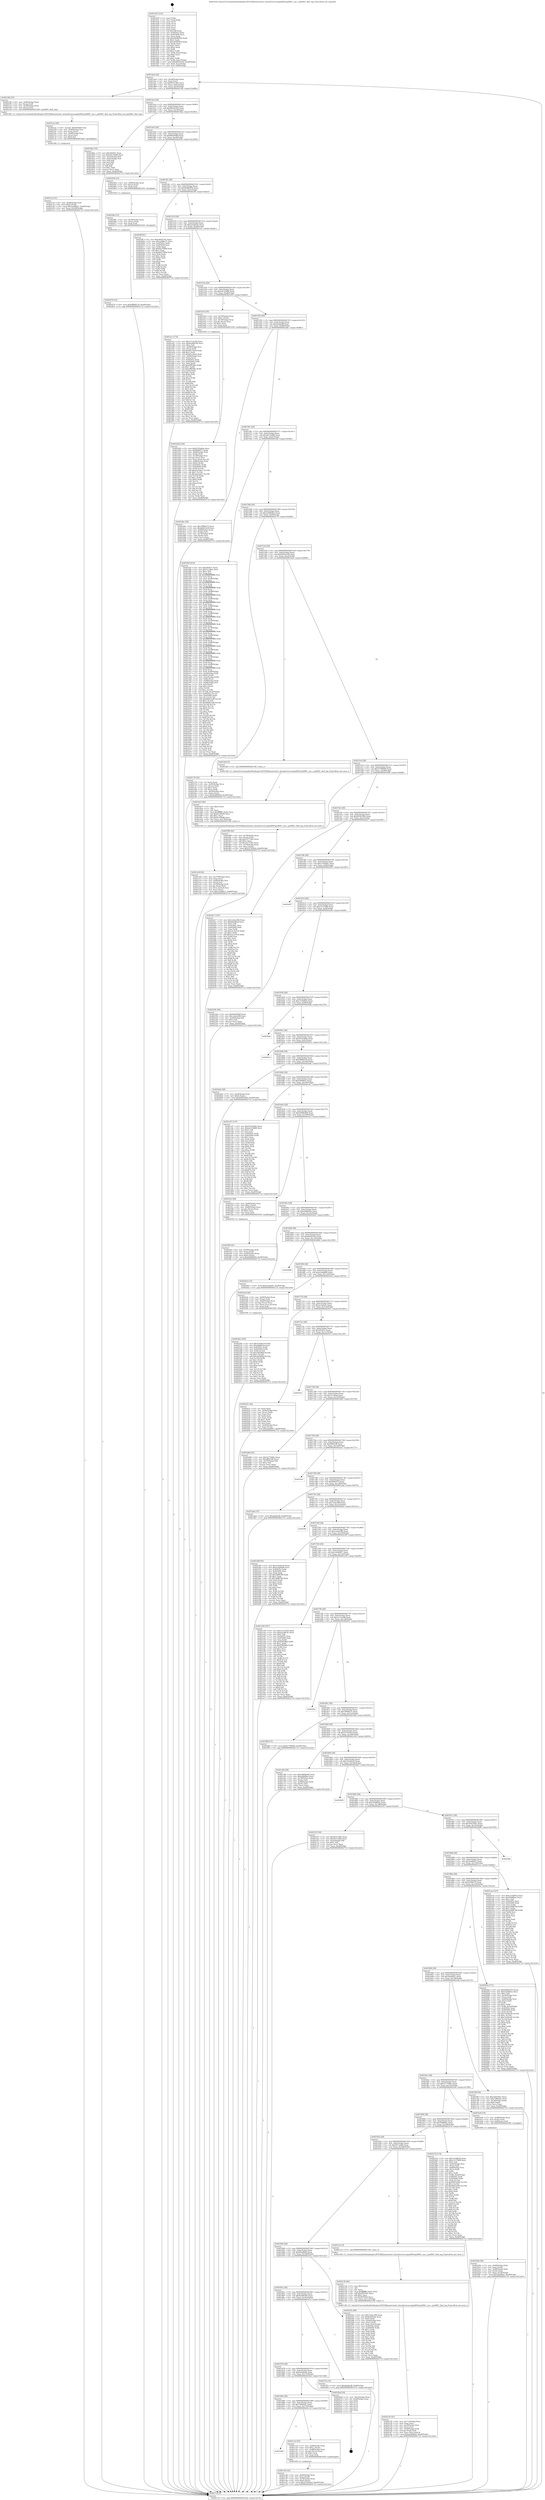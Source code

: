 digraph "0x401430" {
  label = "0x401430 (/mnt/c/Users/mathe/Desktop/tcc/POCII/binaries/extr_linuxdriversscsipm8001pm8001_sas.c_pm8001_find_tag_Final-ollvm.out::main(0))"
  labelloc = "t"
  node[shape=record]

  Entry [label="",width=0.3,height=0.3,shape=circle,fillcolor=black,style=filled]
  "0x4014a4" [label="{
     0x4014a4 [32]\l
     | [instrs]\l
     &nbsp;&nbsp;0x4014a4 \<+6\>: mov -0xa8(%rbp),%eax\l
     &nbsp;&nbsp;0x4014aa \<+2\>: mov %eax,%ecx\l
     &nbsp;&nbsp;0x4014ac \<+6\>: sub $0x853c186c,%ecx\l
     &nbsp;&nbsp;0x4014b2 \<+6\>: mov %eax,-0xbc(%rbp)\l
     &nbsp;&nbsp;0x4014b8 \<+6\>: mov %ecx,-0xc0(%rbp)\l
     &nbsp;&nbsp;0x4014be \<+6\>: je 000000000040219b \<main+0xd6b\>\l
  }"]
  "0x40219b" [label="{
     0x40219b [19]\l
     | [instrs]\l
     &nbsp;&nbsp;0x40219b \<+4\>: mov -0x80(%rbp),%rax\l
     &nbsp;&nbsp;0x40219f \<+3\>: mov (%rax),%rdi\l
     &nbsp;&nbsp;0x4021a2 \<+4\>: mov -0x58(%rbp),%rax\l
     &nbsp;&nbsp;0x4021a6 \<+3\>: mov (%rax),%rsi\l
     &nbsp;&nbsp;0x4021a9 \<+5\>: call 0000000000401240 \<pm8001_find_tag\>\l
     | [calls]\l
     &nbsp;&nbsp;0x401240 \{1\} (/mnt/c/Users/mathe/Desktop/tcc/POCII/binaries/extr_linuxdriversscsipm8001pm8001_sas.c_pm8001_find_tag_Final-ollvm.out::pm8001_find_tag)\l
  }"]
  "0x4014c4" [label="{
     0x4014c4 [28]\l
     | [instrs]\l
     &nbsp;&nbsp;0x4014c4 \<+5\>: jmp 00000000004014c9 \<main+0x99\>\l
     &nbsp;&nbsp;0x4014c9 \<+6\>: mov -0xbc(%rbp),%eax\l
     &nbsp;&nbsp;0x4014cf \<+5\>: sub $0x89430324,%eax\l
     &nbsp;&nbsp;0x4014d4 \<+6\>: mov %eax,-0xc4(%rbp)\l
     &nbsp;&nbsp;0x4014da \<+6\>: je 00000000004019ba \<main+0x58a\>\l
  }"]
  Exit [label="",width=0.3,height=0.3,shape=circle,fillcolor=black,style=filled,peripheries=2]
  "0x4019ba" [label="{
     0x4019ba [53]\l
     | [instrs]\l
     &nbsp;&nbsp;0x4019ba \<+5\>: mov $0x283051,%eax\l
     &nbsp;&nbsp;0x4019bf \<+5\>: mov $0xa9133688,%ecx\l
     &nbsp;&nbsp;0x4019c4 \<+6\>: mov -0xa2(%rbp),%dl\l
     &nbsp;&nbsp;0x4019ca \<+7\>: mov -0xa1(%rbp),%sil\l
     &nbsp;&nbsp;0x4019d1 \<+3\>: mov %dl,%dil\l
     &nbsp;&nbsp;0x4019d4 \<+3\>: and %sil,%dil\l
     &nbsp;&nbsp;0x4019d7 \<+3\>: xor %sil,%dl\l
     &nbsp;&nbsp;0x4019da \<+3\>: or %dl,%dil\l
     &nbsp;&nbsp;0x4019dd \<+4\>: test $0x1,%dil\l
     &nbsp;&nbsp;0x4019e1 \<+3\>: cmovne %ecx,%eax\l
     &nbsp;&nbsp;0x4019e4 \<+6\>: mov %eax,-0xa8(%rbp)\l
     &nbsp;&nbsp;0x4019ea \<+5\>: jmp 0000000000402714 \<main+0x12e4\>\l
  }"]
  "0x4014e0" [label="{
     0x4014e0 [28]\l
     | [instrs]\l
     &nbsp;&nbsp;0x4014e0 \<+5\>: jmp 00000000004014e5 \<main+0xb5\>\l
     &nbsp;&nbsp;0x4014e5 \<+6\>: mov -0xbc(%rbp),%eax\l
     &nbsp;&nbsp;0x4014eb \<+5\>: sub $0x96a9584f,%eax\l
     &nbsp;&nbsp;0x4014f0 \<+6\>: mov %eax,-0xc8(%rbp)\l
     &nbsp;&nbsp;0x4014f6 \<+6\>: je 000000000040245b \<main+0x102b\>\l
  }"]
  "0x402714" [label="{
     0x402714 [5]\l
     | [instrs]\l
     &nbsp;&nbsp;0x402714 \<+5\>: jmp 00000000004014a4 \<main+0x74\>\l
  }"]
  "0x401430" [label="{
     0x401430 [116]\l
     | [instrs]\l
     &nbsp;&nbsp;0x401430 \<+1\>: push %rbp\l
     &nbsp;&nbsp;0x401431 \<+3\>: mov %rsp,%rbp\l
     &nbsp;&nbsp;0x401434 \<+2\>: push %r15\l
     &nbsp;&nbsp;0x401436 \<+2\>: push %r14\l
     &nbsp;&nbsp;0x401438 \<+2\>: push %r13\l
     &nbsp;&nbsp;0x40143a \<+2\>: push %r12\l
     &nbsp;&nbsp;0x40143c \<+1\>: push %rbx\l
     &nbsp;&nbsp;0x40143d \<+7\>: sub $0x188,%rsp\l
     &nbsp;&nbsp;0x401444 \<+7\>: mov 0x40505c,%eax\l
     &nbsp;&nbsp;0x40144b \<+7\>: mov 0x405060,%ecx\l
     &nbsp;&nbsp;0x401452 \<+2\>: mov %eax,%edx\l
     &nbsp;&nbsp;0x401454 \<+6\>: add $0x2659b65d,%edx\l
     &nbsp;&nbsp;0x40145a \<+3\>: sub $0x1,%edx\l
     &nbsp;&nbsp;0x40145d \<+6\>: sub $0x2659b65d,%edx\l
     &nbsp;&nbsp;0x401463 \<+3\>: imul %edx,%eax\l
     &nbsp;&nbsp;0x401466 \<+3\>: and $0x1,%eax\l
     &nbsp;&nbsp;0x401469 \<+3\>: cmp $0x0,%eax\l
     &nbsp;&nbsp;0x40146c \<+4\>: sete %r8b\l
     &nbsp;&nbsp;0x401470 \<+4\>: and $0x1,%r8b\l
     &nbsp;&nbsp;0x401474 \<+7\>: mov %r8b,-0xa2(%rbp)\l
     &nbsp;&nbsp;0x40147b \<+3\>: cmp $0xa,%ecx\l
     &nbsp;&nbsp;0x40147e \<+4\>: setl %r8b\l
     &nbsp;&nbsp;0x401482 \<+4\>: and $0x1,%r8b\l
     &nbsp;&nbsp;0x401486 \<+7\>: mov %r8b,-0xa1(%rbp)\l
     &nbsp;&nbsp;0x40148d \<+10\>: movl $0x89430324,-0xa8(%rbp)\l
     &nbsp;&nbsp;0x401497 \<+6\>: mov %edi,-0xac(%rbp)\l
     &nbsp;&nbsp;0x40149d \<+7\>: mov %rsi,-0xb8(%rbp)\l
  }"]
  "0x402479" [label="{
     0x402479 [15]\l
     | [instrs]\l
     &nbsp;&nbsp;0x402479 \<+10\>: movl $0xdf89b276,-0xa8(%rbp)\l
     &nbsp;&nbsp;0x402483 \<+5\>: jmp 0000000000402714 \<main+0x12e4\>\l
  }"]
  "0x40245b" [label="{
     0x40245b [15]\l
     | [instrs]\l
     &nbsp;&nbsp;0x40245b \<+4\>: mov -0x80(%rbp),%rax\l
     &nbsp;&nbsp;0x40245f \<+3\>: mov (%rax),%rax\l
     &nbsp;&nbsp;0x402462 \<+3\>: mov %rax,%rdi\l
     &nbsp;&nbsp;0x402465 \<+5\>: call 0000000000401030 \<free@plt\>\l
     | [calls]\l
     &nbsp;&nbsp;0x401030 \{1\} (unknown)\l
  }"]
  "0x4014fc" [label="{
     0x4014fc [28]\l
     | [instrs]\l
     &nbsp;&nbsp;0x4014fc \<+5\>: jmp 0000000000401501 \<main+0xd1\>\l
     &nbsp;&nbsp;0x401501 \<+6\>: mov -0xbc(%rbp),%eax\l
     &nbsp;&nbsp;0x401507 \<+5\>: sub $0x9a96085d,%eax\l
     &nbsp;&nbsp;0x40150c \<+6\>: mov %eax,-0xcc(%rbp)\l
     &nbsp;&nbsp;0x401512 \<+6\>: je 0000000000401fff \<main+0xbcf\>\l
  }"]
  "0x40246a" [label="{
     0x40246a [15]\l
     | [instrs]\l
     &nbsp;&nbsp;0x40246a \<+4\>: mov -0x58(%rbp),%rax\l
     &nbsp;&nbsp;0x40246e \<+3\>: mov (%rax),%rax\l
     &nbsp;&nbsp;0x402471 \<+3\>: mov %rax,%rdi\l
     &nbsp;&nbsp;0x402474 \<+5\>: call 0000000000401030 \<free@plt\>\l
     | [calls]\l
     &nbsp;&nbsp;0x401030 \{1\} (unknown)\l
  }"]
  "0x401fff" [label="{
     0x401fff [91]\l
     | [instrs]\l
     &nbsp;&nbsp;0x401fff \<+5\>: mov $0xe9445163,%eax\l
     &nbsp;&nbsp;0x402004 \<+5\>: mov $0x3cf49e73,%ecx\l
     &nbsp;&nbsp;0x402009 \<+7\>: mov 0x40505c,%edx\l
     &nbsp;&nbsp;0x402010 \<+7\>: mov 0x405060,%esi\l
     &nbsp;&nbsp;0x402017 \<+2\>: mov %edx,%edi\l
     &nbsp;&nbsp;0x402019 \<+6\>: add $0xbb37f09d,%edi\l
     &nbsp;&nbsp;0x40201f \<+3\>: sub $0x1,%edi\l
     &nbsp;&nbsp;0x402022 \<+6\>: sub $0xbb37f09d,%edi\l
     &nbsp;&nbsp;0x402028 \<+3\>: imul %edi,%edx\l
     &nbsp;&nbsp;0x40202b \<+3\>: and $0x1,%edx\l
     &nbsp;&nbsp;0x40202e \<+3\>: cmp $0x0,%edx\l
     &nbsp;&nbsp;0x402031 \<+4\>: sete %r8b\l
     &nbsp;&nbsp;0x402035 \<+3\>: cmp $0xa,%esi\l
     &nbsp;&nbsp;0x402038 \<+4\>: setl %r9b\l
     &nbsp;&nbsp;0x40203c \<+3\>: mov %r8b,%r10b\l
     &nbsp;&nbsp;0x40203f \<+3\>: and %r9b,%r10b\l
     &nbsp;&nbsp;0x402042 \<+3\>: xor %r9b,%r8b\l
     &nbsp;&nbsp;0x402045 \<+3\>: or %r8b,%r10b\l
     &nbsp;&nbsp;0x402048 \<+4\>: test $0x1,%r10b\l
     &nbsp;&nbsp;0x40204c \<+3\>: cmovne %ecx,%eax\l
     &nbsp;&nbsp;0x40204f \<+6\>: mov %eax,-0xa8(%rbp)\l
     &nbsp;&nbsp;0x402055 \<+5\>: jmp 0000000000402714 \<main+0x12e4\>\l
  }"]
  "0x401518" [label="{
     0x401518 [28]\l
     | [instrs]\l
     &nbsp;&nbsp;0x401518 \<+5\>: jmp 000000000040151d \<main+0xed\>\l
     &nbsp;&nbsp;0x40151d \<+6\>: mov -0xbc(%rbp),%eax\l
     &nbsp;&nbsp;0x401523 \<+5\>: sub $0xa224810c,%eax\l
     &nbsp;&nbsp;0x401528 \<+6\>: mov %eax,-0xd0(%rbp)\l
     &nbsp;&nbsp;0x40152e \<+6\>: je 0000000000401ecc \<main+0xa9c\>\l
  }"]
  "0x4023be" [label="{
     0x4023be [100]\l
     | [instrs]\l
     &nbsp;&nbsp;0x4023be \<+5\>: mov $0x31be8c2d,%edx\l
     &nbsp;&nbsp;0x4023c3 \<+5\>: mov $0xe8db83ee,%esi\l
     &nbsp;&nbsp;0x4023c8 \<+8\>: mov 0x40505c,%r8d\l
     &nbsp;&nbsp;0x4023d0 \<+8\>: mov 0x405060,%r9d\l
     &nbsp;&nbsp;0x4023d8 \<+3\>: mov %r8d,%r10d\l
     &nbsp;&nbsp;0x4023db \<+7\>: sub $0x24d2f8af,%r10d\l
     &nbsp;&nbsp;0x4023e2 \<+4\>: sub $0x1,%r10d\l
     &nbsp;&nbsp;0x4023e6 \<+7\>: add $0x24d2f8af,%r10d\l
     &nbsp;&nbsp;0x4023ed \<+4\>: imul %r10d,%r8d\l
     &nbsp;&nbsp;0x4023f1 \<+4\>: and $0x1,%r8d\l
     &nbsp;&nbsp;0x4023f5 \<+4\>: cmp $0x0,%r8d\l
     &nbsp;&nbsp;0x4023f9 \<+4\>: sete %r11b\l
     &nbsp;&nbsp;0x4023fd \<+4\>: cmp $0xa,%r9d\l
     &nbsp;&nbsp;0x402401 \<+3\>: setl %bl\l
     &nbsp;&nbsp;0x402404 \<+3\>: mov %r11b,%r14b\l
     &nbsp;&nbsp;0x402407 \<+3\>: and %bl,%r14b\l
     &nbsp;&nbsp;0x40240a \<+3\>: xor %bl,%r11b\l
     &nbsp;&nbsp;0x40240d \<+3\>: or %r11b,%r14b\l
     &nbsp;&nbsp;0x402410 \<+4\>: test $0x1,%r14b\l
     &nbsp;&nbsp;0x402414 \<+3\>: cmovne %esi,%edx\l
     &nbsp;&nbsp;0x402417 \<+6\>: mov %edx,-0xa8(%rbp)\l
     &nbsp;&nbsp;0x40241d \<+5\>: jmp 0000000000402714 \<main+0x12e4\>\l
  }"]
  "0x401ecc" [label="{
     0x401ecc [174]\l
     | [instrs]\l
     &nbsp;&nbsp;0x401ecc \<+5\>: mov $0x1e7c2c08,%eax\l
     &nbsp;&nbsp;0x401ed1 \<+5\>: mov $0x6cd69340,%ecx\l
     &nbsp;&nbsp;0x401ed6 \<+2\>: mov $0x1,%dl\l
     &nbsp;&nbsp;0x401ed8 \<+4\>: mov -0x68(%rbp),%rsi\l
     &nbsp;&nbsp;0x401edc \<+2\>: mov (%rsi),%edi\l
     &nbsp;&nbsp;0x401ede \<+6\>: add $0x8f1c4e04,%edi\l
     &nbsp;&nbsp;0x401ee4 \<+3\>: add $0x1,%edi\l
     &nbsp;&nbsp;0x401ee7 \<+6\>: sub $0x8f1c4e04,%edi\l
     &nbsp;&nbsp;0x401eed \<+4\>: mov -0x68(%rbp),%rsi\l
     &nbsp;&nbsp;0x401ef1 \<+2\>: mov %edi,(%rsi)\l
     &nbsp;&nbsp;0x401ef3 \<+7\>: mov 0x40505c,%edi\l
     &nbsp;&nbsp;0x401efa \<+8\>: mov 0x405060,%r8d\l
     &nbsp;&nbsp;0x401f02 \<+3\>: mov %edi,%r9d\l
     &nbsp;&nbsp;0x401f05 \<+7\>: add $0xc9ff548e,%r9d\l
     &nbsp;&nbsp;0x401f0c \<+4\>: sub $0x1,%r9d\l
     &nbsp;&nbsp;0x401f10 \<+7\>: sub $0xc9ff548e,%r9d\l
     &nbsp;&nbsp;0x401f17 \<+4\>: imul %r9d,%edi\l
     &nbsp;&nbsp;0x401f1b \<+3\>: and $0x1,%edi\l
     &nbsp;&nbsp;0x401f1e \<+3\>: cmp $0x0,%edi\l
     &nbsp;&nbsp;0x401f21 \<+4\>: sete %r10b\l
     &nbsp;&nbsp;0x401f25 \<+4\>: cmp $0xa,%r8d\l
     &nbsp;&nbsp;0x401f29 \<+4\>: setl %r11b\l
     &nbsp;&nbsp;0x401f2d \<+3\>: mov %r10b,%bl\l
     &nbsp;&nbsp;0x401f30 \<+3\>: xor $0xff,%bl\l
     &nbsp;&nbsp;0x401f33 \<+3\>: mov %r11b,%r14b\l
     &nbsp;&nbsp;0x401f36 \<+4\>: xor $0xff,%r14b\l
     &nbsp;&nbsp;0x401f3a \<+3\>: xor $0x1,%dl\l
     &nbsp;&nbsp;0x401f3d \<+3\>: mov %bl,%r15b\l
     &nbsp;&nbsp;0x401f40 \<+4\>: and $0xff,%r15b\l
     &nbsp;&nbsp;0x401f44 \<+3\>: and %dl,%r10b\l
     &nbsp;&nbsp;0x401f47 \<+3\>: mov %r14b,%r12b\l
     &nbsp;&nbsp;0x401f4a \<+4\>: and $0xff,%r12b\l
     &nbsp;&nbsp;0x401f4e \<+3\>: and %dl,%r11b\l
     &nbsp;&nbsp;0x401f51 \<+3\>: or %r10b,%r15b\l
     &nbsp;&nbsp;0x401f54 \<+3\>: or %r11b,%r12b\l
     &nbsp;&nbsp;0x401f57 \<+3\>: xor %r12b,%r15b\l
     &nbsp;&nbsp;0x401f5a \<+3\>: or %r14b,%bl\l
     &nbsp;&nbsp;0x401f5d \<+3\>: xor $0xff,%bl\l
     &nbsp;&nbsp;0x401f60 \<+3\>: or $0x1,%dl\l
     &nbsp;&nbsp;0x401f63 \<+2\>: and %dl,%bl\l
     &nbsp;&nbsp;0x401f65 \<+3\>: or %bl,%r15b\l
     &nbsp;&nbsp;0x401f68 \<+4\>: test $0x1,%r15b\l
     &nbsp;&nbsp;0x401f6c \<+3\>: cmovne %ecx,%eax\l
     &nbsp;&nbsp;0x401f6f \<+6\>: mov %eax,-0xa8(%rbp)\l
     &nbsp;&nbsp;0x401f75 \<+5\>: jmp 0000000000402714 \<main+0x12e4\>\l
  }"]
  "0x401534" [label="{
     0x401534 [28]\l
     | [instrs]\l
     &nbsp;&nbsp;0x401534 \<+5\>: jmp 0000000000401539 \<main+0x109\>\l
     &nbsp;&nbsp;0x401539 \<+6\>: mov -0xbc(%rbp),%eax\l
     &nbsp;&nbsp;0x40153f \<+5\>: sub $0xa4123698,%eax\l
     &nbsp;&nbsp;0x401544 \<+6\>: mov %eax,-0xd4(%rbp)\l
     &nbsp;&nbsp;0x40154a \<+6\>: je 0000000000401d10 \<main+0x8e0\>\l
  }"]
  "0x4021cb" [label="{
     0x4021cb [31]\l
     | [instrs]\l
     &nbsp;&nbsp;0x4021cb \<+4\>: mov -0x40(%rbp),%rdi\l
     &nbsp;&nbsp;0x4021cf \<+6\>: movl $0x0,(%rdi)\l
     &nbsp;&nbsp;0x4021d5 \<+10\>: movl $0x3ae69fa7,-0xa8(%rbp)\l
     &nbsp;&nbsp;0x4021df \<+6\>: mov %eax,-0x180(%rbp)\l
     &nbsp;&nbsp;0x4021e5 \<+5\>: jmp 0000000000402714 \<main+0x12e4\>\l
  }"]
  "0x401d10" [label="{
     0x401d10 [29]\l
     | [instrs]\l
     &nbsp;&nbsp;0x401d10 \<+4\>: mov -0x70(%rbp),%rax\l
     &nbsp;&nbsp;0x401d14 \<+6\>: movl $0x1,(%rax)\l
     &nbsp;&nbsp;0x401d1a \<+4\>: mov -0x70(%rbp),%rax\l
     &nbsp;&nbsp;0x401d1e \<+3\>: movslq (%rax),%rax\l
     &nbsp;&nbsp;0x401d21 \<+4\>: shl $0x2,%rax\l
     &nbsp;&nbsp;0x401d25 \<+3\>: mov %rax,%rdi\l
     &nbsp;&nbsp;0x401d28 \<+5\>: call 0000000000401050 \<malloc@plt\>\l
     | [calls]\l
     &nbsp;&nbsp;0x401050 \{1\} (unknown)\l
  }"]
  "0x401550" [label="{
     0x401550 [28]\l
     | [instrs]\l
     &nbsp;&nbsp;0x401550 \<+5\>: jmp 0000000000401555 \<main+0x125\>\l
     &nbsp;&nbsp;0x401555 \<+6\>: mov -0xbc(%rbp),%eax\l
     &nbsp;&nbsp;0x40155b \<+5\>: sub $0xa6a6eaff,%eax\l
     &nbsp;&nbsp;0x401560 \<+6\>: mov %eax,-0xd8(%rbp)\l
     &nbsp;&nbsp;0x401566 \<+6\>: je 0000000000401dbc \<main+0x98c\>\l
  }"]
  "0x4021ae" [label="{
     0x4021ae [29]\l
     | [instrs]\l
     &nbsp;&nbsp;0x4021ae \<+10\>: movabs $0x4030b6,%rdi\l
     &nbsp;&nbsp;0x4021b8 \<+4\>: mov -0x48(%rbp),%rsi\l
     &nbsp;&nbsp;0x4021bc \<+2\>: mov %eax,(%rsi)\l
     &nbsp;&nbsp;0x4021be \<+4\>: mov -0x48(%rbp),%rsi\l
     &nbsp;&nbsp;0x4021c2 \<+2\>: mov (%rsi),%esi\l
     &nbsp;&nbsp;0x4021c4 \<+2\>: mov $0x0,%al\l
     &nbsp;&nbsp;0x4021c6 \<+5\>: call 0000000000401040 \<printf@plt\>\l
     | [calls]\l
     &nbsp;&nbsp;0x401040 \{1\} (unknown)\l
  }"]
  "0x401dbc" [label="{
     0x401dbc [36]\l
     | [instrs]\l
     &nbsp;&nbsp;0x401dbc \<+5\>: mov $0x1f996a75,%eax\l
     &nbsp;&nbsp;0x401dc1 \<+5\>: mov $0xb495c439,%ecx\l
     &nbsp;&nbsp;0x401dc6 \<+4\>: mov -0x68(%rbp),%rdx\l
     &nbsp;&nbsp;0x401dca \<+2\>: mov (%rdx),%esi\l
     &nbsp;&nbsp;0x401dcc \<+4\>: mov -0x70(%rbp),%rdx\l
     &nbsp;&nbsp;0x401dd0 \<+2\>: cmp (%rdx),%esi\l
     &nbsp;&nbsp;0x401dd2 \<+3\>: cmovl %ecx,%eax\l
     &nbsp;&nbsp;0x401dd5 \<+6\>: mov %eax,-0xa8(%rbp)\l
     &nbsp;&nbsp;0x401ddb \<+5\>: jmp 0000000000402714 \<main+0x12e4\>\l
  }"]
  "0x40156c" [label="{
     0x40156c [28]\l
     | [instrs]\l
     &nbsp;&nbsp;0x40156c \<+5\>: jmp 0000000000401571 \<main+0x141\>\l
     &nbsp;&nbsp;0x401571 \<+6\>: mov -0xbc(%rbp),%eax\l
     &nbsp;&nbsp;0x401577 \<+5\>: sub $0xa9133688,%eax\l
     &nbsp;&nbsp;0x40157c \<+6\>: mov %eax,-0xdc(%rbp)\l
     &nbsp;&nbsp;0x401582 \<+6\>: je 00000000004019ef \<main+0x5bf\>\l
  }"]
  "0x402150" [label="{
     0x402150 [41]\l
     | [instrs]\l
     &nbsp;&nbsp;0x402150 \<+6\>: mov -0x17c(%rbp),%ecx\l
     &nbsp;&nbsp;0x402156 \<+3\>: imul %eax,%ecx\l
     &nbsp;&nbsp;0x402159 \<+4\>: mov -0x58(%rbp),%rsi\l
     &nbsp;&nbsp;0x40215d \<+3\>: mov (%rsi),%rsi\l
     &nbsp;&nbsp;0x402160 \<+4\>: mov -0x50(%rbp),%rdi\l
     &nbsp;&nbsp;0x402164 \<+3\>: movslq (%rdi),%rdi\l
     &nbsp;&nbsp;0x402167 \<+3\>: mov %ecx,(%rsi,%rdi,4)\l
     &nbsp;&nbsp;0x40216a \<+10\>: movl $0xae90bbb2,-0xa8(%rbp)\l
     &nbsp;&nbsp;0x402174 \<+5\>: jmp 0000000000402714 \<main+0x12e4\>\l
  }"]
  "0x4019ef" [label="{
     0x4019ef [410]\l
     | [instrs]\l
     &nbsp;&nbsp;0x4019ef \<+5\>: mov $0x283051,%eax\l
     &nbsp;&nbsp;0x4019f4 \<+5\>: mov $0x7ec39ae,%ecx\l
     &nbsp;&nbsp;0x4019f9 \<+2\>: mov $0x1,%dl\l
     &nbsp;&nbsp;0x4019fb \<+3\>: mov %rsp,%rsi\l
     &nbsp;&nbsp;0x4019fe \<+4\>: add $0xfffffffffffffff0,%rsi\l
     &nbsp;&nbsp;0x401a02 \<+3\>: mov %rsi,%rsp\l
     &nbsp;&nbsp;0x401a05 \<+7\>: mov %rsi,-0xa0(%rbp)\l
     &nbsp;&nbsp;0x401a0c \<+3\>: mov %rsp,%rsi\l
     &nbsp;&nbsp;0x401a0f \<+4\>: add $0xfffffffffffffff0,%rsi\l
     &nbsp;&nbsp;0x401a13 \<+3\>: mov %rsi,%rsp\l
     &nbsp;&nbsp;0x401a16 \<+3\>: mov %rsp,%rdi\l
     &nbsp;&nbsp;0x401a19 \<+4\>: add $0xfffffffffffffff0,%rdi\l
     &nbsp;&nbsp;0x401a1d \<+3\>: mov %rdi,%rsp\l
     &nbsp;&nbsp;0x401a20 \<+7\>: mov %rdi,-0x98(%rbp)\l
     &nbsp;&nbsp;0x401a27 \<+3\>: mov %rsp,%rdi\l
     &nbsp;&nbsp;0x401a2a \<+4\>: add $0xfffffffffffffff0,%rdi\l
     &nbsp;&nbsp;0x401a2e \<+3\>: mov %rdi,%rsp\l
     &nbsp;&nbsp;0x401a31 \<+7\>: mov %rdi,-0x90(%rbp)\l
     &nbsp;&nbsp;0x401a38 \<+3\>: mov %rsp,%rdi\l
     &nbsp;&nbsp;0x401a3b \<+4\>: add $0xfffffffffffffff0,%rdi\l
     &nbsp;&nbsp;0x401a3f \<+3\>: mov %rdi,%rsp\l
     &nbsp;&nbsp;0x401a42 \<+7\>: mov %rdi,-0x88(%rbp)\l
     &nbsp;&nbsp;0x401a49 \<+3\>: mov %rsp,%rdi\l
     &nbsp;&nbsp;0x401a4c \<+4\>: add $0xfffffffffffffff0,%rdi\l
     &nbsp;&nbsp;0x401a50 \<+3\>: mov %rdi,%rsp\l
     &nbsp;&nbsp;0x401a53 \<+4\>: mov %rdi,-0x80(%rbp)\l
     &nbsp;&nbsp;0x401a57 \<+3\>: mov %rsp,%rdi\l
     &nbsp;&nbsp;0x401a5a \<+4\>: add $0xfffffffffffffff0,%rdi\l
     &nbsp;&nbsp;0x401a5e \<+3\>: mov %rdi,%rsp\l
     &nbsp;&nbsp;0x401a61 \<+4\>: mov %rdi,-0x78(%rbp)\l
     &nbsp;&nbsp;0x401a65 \<+3\>: mov %rsp,%rdi\l
     &nbsp;&nbsp;0x401a68 \<+4\>: add $0xfffffffffffffff0,%rdi\l
     &nbsp;&nbsp;0x401a6c \<+3\>: mov %rdi,%rsp\l
     &nbsp;&nbsp;0x401a6f \<+4\>: mov %rdi,-0x70(%rbp)\l
     &nbsp;&nbsp;0x401a73 \<+3\>: mov %rsp,%rdi\l
     &nbsp;&nbsp;0x401a76 \<+4\>: add $0xfffffffffffffff0,%rdi\l
     &nbsp;&nbsp;0x401a7a \<+3\>: mov %rdi,%rsp\l
     &nbsp;&nbsp;0x401a7d \<+4\>: mov %rdi,-0x68(%rbp)\l
     &nbsp;&nbsp;0x401a81 \<+3\>: mov %rsp,%rdi\l
     &nbsp;&nbsp;0x401a84 \<+4\>: add $0xfffffffffffffff0,%rdi\l
     &nbsp;&nbsp;0x401a88 \<+3\>: mov %rdi,%rsp\l
     &nbsp;&nbsp;0x401a8b \<+4\>: mov %rdi,-0x60(%rbp)\l
     &nbsp;&nbsp;0x401a8f \<+3\>: mov %rsp,%rdi\l
     &nbsp;&nbsp;0x401a92 \<+4\>: add $0xfffffffffffffff0,%rdi\l
     &nbsp;&nbsp;0x401a96 \<+3\>: mov %rdi,%rsp\l
     &nbsp;&nbsp;0x401a99 \<+4\>: mov %rdi,-0x58(%rbp)\l
     &nbsp;&nbsp;0x401a9d \<+3\>: mov %rsp,%rdi\l
     &nbsp;&nbsp;0x401aa0 \<+4\>: add $0xfffffffffffffff0,%rdi\l
     &nbsp;&nbsp;0x401aa4 \<+3\>: mov %rdi,%rsp\l
     &nbsp;&nbsp;0x401aa7 \<+4\>: mov %rdi,-0x50(%rbp)\l
     &nbsp;&nbsp;0x401aab \<+3\>: mov %rsp,%rdi\l
     &nbsp;&nbsp;0x401aae \<+4\>: add $0xfffffffffffffff0,%rdi\l
     &nbsp;&nbsp;0x401ab2 \<+3\>: mov %rdi,%rsp\l
     &nbsp;&nbsp;0x401ab5 \<+4\>: mov %rdi,-0x48(%rbp)\l
     &nbsp;&nbsp;0x401ab9 \<+3\>: mov %rsp,%rdi\l
     &nbsp;&nbsp;0x401abc \<+4\>: add $0xfffffffffffffff0,%rdi\l
     &nbsp;&nbsp;0x401ac0 \<+3\>: mov %rdi,%rsp\l
     &nbsp;&nbsp;0x401ac3 \<+4\>: mov %rdi,-0x40(%rbp)\l
     &nbsp;&nbsp;0x401ac7 \<+7\>: mov -0xa0(%rbp),%rdi\l
     &nbsp;&nbsp;0x401ace \<+6\>: movl $0x0,(%rdi)\l
     &nbsp;&nbsp;0x401ad4 \<+7\>: mov -0xac(%rbp),%r8d\l
     &nbsp;&nbsp;0x401adb \<+3\>: mov %r8d,(%rsi)\l
     &nbsp;&nbsp;0x401ade \<+7\>: mov -0x98(%rbp),%rdi\l
     &nbsp;&nbsp;0x401ae5 \<+7\>: mov -0xb8(%rbp),%r9\l
     &nbsp;&nbsp;0x401aec \<+3\>: mov %r9,(%rdi)\l
     &nbsp;&nbsp;0x401aef \<+3\>: cmpl $0x2,(%rsi)\l
     &nbsp;&nbsp;0x401af2 \<+4\>: setne %r10b\l
     &nbsp;&nbsp;0x401af6 \<+4\>: and $0x1,%r10b\l
     &nbsp;&nbsp;0x401afa \<+4\>: mov %r10b,-0x35(%rbp)\l
     &nbsp;&nbsp;0x401afe \<+8\>: mov 0x40505c,%r11d\l
     &nbsp;&nbsp;0x401b06 \<+7\>: mov 0x405060,%ebx\l
     &nbsp;&nbsp;0x401b0d \<+3\>: mov %r11d,%r14d\l
     &nbsp;&nbsp;0x401b10 \<+7\>: add $0xd8461ed9,%r14d\l
     &nbsp;&nbsp;0x401b17 \<+4\>: sub $0x1,%r14d\l
     &nbsp;&nbsp;0x401b1b \<+7\>: sub $0xd8461ed9,%r14d\l
     &nbsp;&nbsp;0x401b22 \<+4\>: imul %r14d,%r11d\l
     &nbsp;&nbsp;0x401b26 \<+4\>: and $0x1,%r11d\l
     &nbsp;&nbsp;0x401b2a \<+4\>: cmp $0x0,%r11d\l
     &nbsp;&nbsp;0x401b2e \<+4\>: sete %r10b\l
     &nbsp;&nbsp;0x401b32 \<+3\>: cmp $0xa,%ebx\l
     &nbsp;&nbsp;0x401b35 \<+4\>: setl %r15b\l
     &nbsp;&nbsp;0x401b39 \<+3\>: mov %r10b,%r12b\l
     &nbsp;&nbsp;0x401b3c \<+4\>: xor $0xff,%r12b\l
     &nbsp;&nbsp;0x401b40 \<+3\>: mov %r15b,%r13b\l
     &nbsp;&nbsp;0x401b43 \<+4\>: xor $0xff,%r13b\l
     &nbsp;&nbsp;0x401b47 \<+3\>: xor $0x0,%dl\l
     &nbsp;&nbsp;0x401b4a \<+3\>: mov %r12b,%sil\l
     &nbsp;&nbsp;0x401b4d \<+4\>: and $0x0,%sil\l
     &nbsp;&nbsp;0x401b51 \<+3\>: and %dl,%r10b\l
     &nbsp;&nbsp;0x401b54 \<+3\>: mov %r13b,%dil\l
     &nbsp;&nbsp;0x401b57 \<+4\>: and $0x0,%dil\l
     &nbsp;&nbsp;0x401b5b \<+3\>: and %dl,%r15b\l
     &nbsp;&nbsp;0x401b5e \<+3\>: or %r10b,%sil\l
     &nbsp;&nbsp;0x401b61 \<+3\>: or %r15b,%dil\l
     &nbsp;&nbsp;0x401b64 \<+3\>: xor %dil,%sil\l
     &nbsp;&nbsp;0x401b67 \<+3\>: or %r13b,%r12b\l
     &nbsp;&nbsp;0x401b6a \<+4\>: xor $0xff,%r12b\l
     &nbsp;&nbsp;0x401b6e \<+3\>: or $0x0,%dl\l
     &nbsp;&nbsp;0x401b71 \<+3\>: and %dl,%r12b\l
     &nbsp;&nbsp;0x401b74 \<+3\>: or %r12b,%sil\l
     &nbsp;&nbsp;0x401b77 \<+4\>: test $0x1,%sil\l
     &nbsp;&nbsp;0x401b7b \<+3\>: cmovne %ecx,%eax\l
     &nbsp;&nbsp;0x401b7e \<+6\>: mov %eax,-0xa8(%rbp)\l
     &nbsp;&nbsp;0x401b84 \<+5\>: jmp 0000000000402714 \<main+0x12e4\>\l
  }"]
  "0x401588" [label="{
     0x401588 [28]\l
     | [instrs]\l
     &nbsp;&nbsp;0x401588 \<+5\>: jmp 000000000040158d \<main+0x15d\>\l
     &nbsp;&nbsp;0x40158d \<+6\>: mov -0xbc(%rbp),%eax\l
     &nbsp;&nbsp;0x401593 \<+5\>: sub $0xae90bbb2,%eax\l
     &nbsp;&nbsp;0x401598 \<+6\>: mov %eax,-0xe0(%rbp)\l
     &nbsp;&nbsp;0x40159e \<+6\>: je 0000000000402179 \<main+0xd49\>\l
  }"]
  "0x402128" [label="{
     0x402128 [40]\l
     | [instrs]\l
     &nbsp;&nbsp;0x402128 \<+5\>: mov $0x2,%ecx\l
     &nbsp;&nbsp;0x40212d \<+1\>: cltd\l
     &nbsp;&nbsp;0x40212e \<+2\>: idiv %ecx\l
     &nbsp;&nbsp;0x402130 \<+6\>: imul $0xfffffffe,%edx,%ecx\l
     &nbsp;&nbsp;0x402136 \<+6\>: add $0x6f78505,%ecx\l
     &nbsp;&nbsp;0x40213c \<+3\>: add $0x1,%ecx\l
     &nbsp;&nbsp;0x40213f \<+6\>: sub $0x6f78505,%ecx\l
     &nbsp;&nbsp;0x402145 \<+6\>: mov %ecx,-0x17c(%rbp)\l
     &nbsp;&nbsp;0x40214b \<+5\>: call 0000000000401160 \<next_i\>\l
     | [calls]\l
     &nbsp;&nbsp;0x401160 \{1\} (/mnt/c/Users/mathe/Desktop/tcc/POCII/binaries/extr_linuxdriversscsipm8001pm8001_sas.c_pm8001_find_tag_Final-ollvm.out::next_i)\l
  }"]
  "0x401fdf" [label="{
     0x401fdf [32]\l
     | [instrs]\l
     &nbsp;&nbsp;0x401fdf \<+4\>: mov -0x58(%rbp),%rdi\l
     &nbsp;&nbsp;0x401fe3 \<+3\>: mov %rax,(%rdi)\l
     &nbsp;&nbsp;0x401fe6 \<+4\>: mov -0x50(%rbp),%rax\l
     &nbsp;&nbsp;0x401fea \<+6\>: movl $0x0,(%rax)\l
     &nbsp;&nbsp;0x401ff0 \<+10\>: movl $0x9a96085d,-0xa8(%rbp)\l
     &nbsp;&nbsp;0x401ffa \<+5\>: jmp 0000000000402714 \<main+0x12e4\>\l
  }"]
  "0x402179" [label="{
     0x402179 [34]\l
     | [instrs]\l
     &nbsp;&nbsp;0x402179 \<+2\>: xor %eax,%eax\l
     &nbsp;&nbsp;0x40217b \<+4\>: mov -0x50(%rbp),%rcx\l
     &nbsp;&nbsp;0x40217f \<+2\>: mov (%rcx),%edx\l
     &nbsp;&nbsp;0x402181 \<+3\>: sub $0x1,%eax\l
     &nbsp;&nbsp;0x402184 \<+2\>: sub %eax,%edx\l
     &nbsp;&nbsp;0x402186 \<+4\>: mov -0x50(%rbp),%rcx\l
     &nbsp;&nbsp;0x40218a \<+2\>: mov %edx,(%rcx)\l
     &nbsp;&nbsp;0x40218c \<+10\>: movl $0x9a96085d,-0xa8(%rbp)\l
     &nbsp;&nbsp;0x402196 \<+5\>: jmp 0000000000402714 \<main+0x12e4\>\l
  }"]
  "0x4015a4" [label="{
     0x4015a4 [28]\l
     | [instrs]\l
     &nbsp;&nbsp;0x4015a4 \<+5\>: jmp 00000000004015a9 \<main+0x179\>\l
     &nbsp;&nbsp;0x4015a9 \<+6\>: mov -0xbc(%rbp),%eax\l
     &nbsp;&nbsp;0x4015af \<+5\>: sub $0xb495c439,%eax\l
     &nbsp;&nbsp;0x4015b4 \<+6\>: mov %eax,-0xe4(%rbp)\l
     &nbsp;&nbsp;0x4015ba \<+6\>: je 0000000000401de0 \<main+0x9b0\>\l
  }"]
  "0x401e0d" [label="{
     0x401e0d [44]\l
     | [instrs]\l
     &nbsp;&nbsp;0x401e0d \<+6\>: mov -0x178(%rbp),%ecx\l
     &nbsp;&nbsp;0x401e13 \<+3\>: imul %eax,%ecx\l
     &nbsp;&nbsp;0x401e16 \<+4\>: mov -0x80(%rbp),%rsi\l
     &nbsp;&nbsp;0x401e1a \<+3\>: mov (%rsi),%rsi\l
     &nbsp;&nbsp;0x401e1d \<+4\>: mov -0x78(%rbp),%rdi\l
     &nbsp;&nbsp;0x401e21 \<+3\>: movslq (%rdi),%rdi\l
     &nbsp;&nbsp;0x401e24 \<+4\>: mov (%rsi,%rdi,8),%rsi\l
     &nbsp;&nbsp;0x401e28 \<+2\>: mov %ecx,(%rsi)\l
     &nbsp;&nbsp;0x401e2a \<+10\>: movl $0x1e66d9c7,-0xa8(%rbp)\l
     &nbsp;&nbsp;0x401e34 \<+5\>: jmp 0000000000402714 \<main+0x12e4\>\l
  }"]
  "0x401de0" [label="{
     0x401de0 [5]\l
     | [instrs]\l
     &nbsp;&nbsp;0x401de0 \<+5\>: call 0000000000401160 \<next_i\>\l
     | [calls]\l
     &nbsp;&nbsp;0x401160 \{1\} (/mnt/c/Users/mathe/Desktop/tcc/POCII/binaries/extr_linuxdriversscsipm8001pm8001_sas.c_pm8001_find_tag_Final-ollvm.out::next_i)\l
  }"]
  "0x4015c0" [label="{
     0x4015c0 [28]\l
     | [instrs]\l
     &nbsp;&nbsp;0x4015c0 \<+5\>: jmp 00000000004015c5 \<main+0x195\>\l
     &nbsp;&nbsp;0x4015c5 \<+6\>: mov -0xbc(%rbp),%eax\l
     &nbsp;&nbsp;0x4015cb \<+5\>: sub $0xb7769009,%eax\l
     &nbsp;&nbsp;0x4015d0 \<+6\>: mov %eax,-0xe8(%rbp)\l
     &nbsp;&nbsp;0x4015d6 \<+6\>: je 0000000000401f98 \<main+0xb68\>\l
  }"]
  "0x401de5" [label="{
     0x401de5 [40]\l
     | [instrs]\l
     &nbsp;&nbsp;0x401de5 \<+5\>: mov $0x2,%ecx\l
     &nbsp;&nbsp;0x401dea \<+1\>: cltd\l
     &nbsp;&nbsp;0x401deb \<+2\>: idiv %ecx\l
     &nbsp;&nbsp;0x401ded \<+6\>: imul $0xfffffffe,%edx,%ecx\l
     &nbsp;&nbsp;0x401df3 \<+6\>: sub $0x61cf5bd6,%ecx\l
     &nbsp;&nbsp;0x401df9 \<+3\>: add $0x1,%ecx\l
     &nbsp;&nbsp;0x401dfc \<+6\>: add $0x61cf5bd6,%ecx\l
     &nbsp;&nbsp;0x401e02 \<+6\>: mov %ecx,-0x178(%rbp)\l
     &nbsp;&nbsp;0x401e08 \<+5\>: call 0000000000401160 \<next_i\>\l
     | [calls]\l
     &nbsp;&nbsp;0x401160 \{1\} (/mnt/c/Users/mathe/Desktop/tcc/POCII/binaries/extr_linuxdriversscsipm8001pm8001_sas.c_pm8001_find_tag_Final-ollvm.out::next_i)\l
  }"]
  "0x401f98" [label="{
     0x401f98 [42]\l
     | [instrs]\l
     &nbsp;&nbsp;0x401f98 \<+4\>: mov -0x78(%rbp),%rax\l
     &nbsp;&nbsp;0x401f9c \<+2\>: mov (%rax),%ecx\l
     &nbsp;&nbsp;0x401f9e \<+6\>: add $0x2577c9fc,%ecx\l
     &nbsp;&nbsp;0x401fa4 \<+3\>: add $0x1,%ecx\l
     &nbsp;&nbsp;0x401fa7 \<+6\>: sub $0x2577c9fc,%ecx\l
     &nbsp;&nbsp;0x401fad \<+4\>: mov -0x78(%rbp),%rax\l
     &nbsp;&nbsp;0x401fb1 \<+2\>: mov %ecx,(%rax)\l
     &nbsp;&nbsp;0x401fb3 \<+10\>: movl $0x25763dc4,-0xa8(%rbp)\l
     &nbsp;&nbsp;0x401fbd \<+5\>: jmp 0000000000402714 \<main+0x12e4\>\l
  }"]
  "0x4015dc" [label="{
     0x4015dc [28]\l
     | [instrs]\l
     &nbsp;&nbsp;0x4015dc \<+5\>: jmp 00000000004015e1 \<main+0x1b1\>\l
     &nbsp;&nbsp;0x4015e1 \<+6\>: mov -0xbc(%rbp),%eax\l
     &nbsp;&nbsp;0x4015e7 \<+5\>: sub $0xb9561960,%eax\l
     &nbsp;&nbsp;0x4015ec \<+6\>: mov %eax,-0xec(%rbp)\l
     &nbsp;&nbsp;0x4015f2 \<+6\>: je 00000000004024c7 \<main+0x1097\>\l
  }"]
  "0x401d2d" [label="{
     0x401d2d [128]\l
     | [instrs]\l
     &nbsp;&nbsp;0x401d2d \<+5\>: mov $0xd7d3a60a,%ecx\l
     &nbsp;&nbsp;0x401d32 \<+5\>: mov $0xf900973,%edx\l
     &nbsp;&nbsp;0x401d37 \<+4\>: mov -0x80(%rbp),%rdi\l
     &nbsp;&nbsp;0x401d3b \<+3\>: mov (%rdi),%rdi\l
     &nbsp;&nbsp;0x401d3e \<+4\>: mov -0x78(%rbp),%rsi\l
     &nbsp;&nbsp;0x401d42 \<+3\>: movslq (%rsi),%rsi\l
     &nbsp;&nbsp;0x401d45 \<+4\>: mov %rax,(%rdi,%rsi,8)\l
     &nbsp;&nbsp;0x401d49 \<+4\>: mov -0x68(%rbp),%rax\l
     &nbsp;&nbsp;0x401d4d \<+6\>: movl $0x0,(%rax)\l
     &nbsp;&nbsp;0x401d53 \<+8\>: mov 0x40505c,%r8d\l
     &nbsp;&nbsp;0x401d5b \<+8\>: mov 0x405060,%r9d\l
     &nbsp;&nbsp;0x401d63 \<+3\>: mov %r8d,%r10d\l
     &nbsp;&nbsp;0x401d66 \<+7\>: add $0xaee5ebc7,%r10d\l
     &nbsp;&nbsp;0x401d6d \<+4\>: sub $0x1,%r10d\l
     &nbsp;&nbsp;0x401d71 \<+7\>: sub $0xaee5ebc7,%r10d\l
     &nbsp;&nbsp;0x401d78 \<+4\>: imul %r10d,%r8d\l
     &nbsp;&nbsp;0x401d7c \<+4\>: and $0x1,%r8d\l
     &nbsp;&nbsp;0x401d80 \<+4\>: cmp $0x0,%r8d\l
     &nbsp;&nbsp;0x401d84 \<+4\>: sete %r11b\l
     &nbsp;&nbsp;0x401d88 \<+4\>: cmp $0xa,%r9d\l
     &nbsp;&nbsp;0x401d8c \<+3\>: setl %bl\l
     &nbsp;&nbsp;0x401d8f \<+3\>: mov %r11b,%r14b\l
     &nbsp;&nbsp;0x401d92 \<+3\>: and %bl,%r14b\l
     &nbsp;&nbsp;0x401d95 \<+3\>: xor %bl,%r11b\l
     &nbsp;&nbsp;0x401d98 \<+3\>: or %r11b,%r14b\l
     &nbsp;&nbsp;0x401d9b \<+4\>: test $0x1,%r14b\l
     &nbsp;&nbsp;0x401d9f \<+3\>: cmovne %edx,%ecx\l
     &nbsp;&nbsp;0x401da2 \<+6\>: mov %ecx,-0xa8(%rbp)\l
     &nbsp;&nbsp;0x401da8 \<+5\>: jmp 0000000000402714 \<main+0x12e4\>\l
  }"]
  "0x4024c7" [label="{
     0x4024c7 [147]\l
     | [instrs]\l
     &nbsp;&nbsp;0x4024c7 \<+5\>: mov $0x12dac369,%eax\l
     &nbsp;&nbsp;0x4024cc \<+5\>: mov $0x69ad8dcf,%ecx\l
     &nbsp;&nbsp;0x4024d1 \<+2\>: mov $0x1,%dl\l
     &nbsp;&nbsp;0x4024d3 \<+7\>: mov 0x40505c,%esi\l
     &nbsp;&nbsp;0x4024da \<+7\>: mov 0x405060,%edi\l
     &nbsp;&nbsp;0x4024e1 \<+3\>: mov %esi,%r8d\l
     &nbsp;&nbsp;0x4024e4 \<+7\>: sub $0x23c2e518,%r8d\l
     &nbsp;&nbsp;0x4024eb \<+4\>: sub $0x1,%r8d\l
     &nbsp;&nbsp;0x4024ef \<+7\>: add $0x23c2e518,%r8d\l
     &nbsp;&nbsp;0x4024f6 \<+4\>: imul %r8d,%esi\l
     &nbsp;&nbsp;0x4024fa \<+3\>: and $0x1,%esi\l
     &nbsp;&nbsp;0x4024fd \<+3\>: cmp $0x0,%esi\l
     &nbsp;&nbsp;0x402500 \<+4\>: sete %r9b\l
     &nbsp;&nbsp;0x402504 \<+3\>: cmp $0xa,%edi\l
     &nbsp;&nbsp;0x402507 \<+4\>: setl %r10b\l
     &nbsp;&nbsp;0x40250b \<+3\>: mov %r9b,%r11b\l
     &nbsp;&nbsp;0x40250e \<+4\>: xor $0xff,%r11b\l
     &nbsp;&nbsp;0x402512 \<+3\>: mov %r10b,%bl\l
     &nbsp;&nbsp;0x402515 \<+3\>: xor $0xff,%bl\l
     &nbsp;&nbsp;0x402518 \<+3\>: xor $0x1,%dl\l
     &nbsp;&nbsp;0x40251b \<+3\>: mov %r11b,%r14b\l
     &nbsp;&nbsp;0x40251e \<+4\>: and $0xff,%r14b\l
     &nbsp;&nbsp;0x402522 \<+3\>: and %dl,%r9b\l
     &nbsp;&nbsp;0x402525 \<+3\>: mov %bl,%r15b\l
     &nbsp;&nbsp;0x402528 \<+4\>: and $0xff,%r15b\l
     &nbsp;&nbsp;0x40252c \<+3\>: and %dl,%r10b\l
     &nbsp;&nbsp;0x40252f \<+3\>: or %r9b,%r14b\l
     &nbsp;&nbsp;0x402532 \<+3\>: or %r10b,%r15b\l
     &nbsp;&nbsp;0x402535 \<+3\>: xor %r15b,%r14b\l
     &nbsp;&nbsp;0x402538 \<+3\>: or %bl,%r11b\l
     &nbsp;&nbsp;0x40253b \<+4\>: xor $0xff,%r11b\l
     &nbsp;&nbsp;0x40253f \<+3\>: or $0x1,%dl\l
     &nbsp;&nbsp;0x402542 \<+3\>: and %dl,%r11b\l
     &nbsp;&nbsp;0x402545 \<+3\>: or %r11b,%r14b\l
     &nbsp;&nbsp;0x402548 \<+4\>: test $0x1,%r14b\l
     &nbsp;&nbsp;0x40254c \<+3\>: cmovne %ecx,%eax\l
     &nbsp;&nbsp;0x40254f \<+6\>: mov %eax,-0xa8(%rbp)\l
     &nbsp;&nbsp;0x402555 \<+5\>: jmp 0000000000402714 \<main+0x12e4\>\l
  }"]
  "0x4015f8" [label="{
     0x4015f8 [28]\l
     | [instrs]\l
     &nbsp;&nbsp;0x4015f8 \<+5\>: jmp 00000000004015fd \<main+0x1cd\>\l
     &nbsp;&nbsp;0x4015fd \<+6\>: mov -0xbc(%rbp),%eax\l
     &nbsp;&nbsp;0x401603 \<+5\>: sub $0xc1500a87,%eax\l
     &nbsp;&nbsp;0x401608 \<+6\>: mov %eax,-0xf0(%rbp)\l
     &nbsp;&nbsp;0x40160e \<+6\>: je 0000000000402497 \<main+0x1067\>\l
  }"]
  "0x401c40" [label="{
     0x401c40 [32]\l
     | [instrs]\l
     &nbsp;&nbsp;0x401c40 \<+4\>: mov -0x80(%rbp),%rdi\l
     &nbsp;&nbsp;0x401c44 \<+3\>: mov %rax,(%rdi)\l
     &nbsp;&nbsp;0x401c47 \<+4\>: mov -0x78(%rbp),%rax\l
     &nbsp;&nbsp;0x401c4b \<+6\>: movl $0x0,(%rax)\l
     &nbsp;&nbsp;0x401c51 \<+10\>: movl $0x25763dc4,-0xa8(%rbp)\l
     &nbsp;&nbsp;0x401c5b \<+5\>: jmp 0000000000402714 \<main+0x12e4\>\l
  }"]
  "0x402497" [label="{
     0x402497\l
  }", style=dashed]
  "0x401614" [label="{
     0x401614 [28]\l
     | [instrs]\l
     &nbsp;&nbsp;0x401614 \<+5\>: jmp 0000000000401619 \<main+0x1e9\>\l
     &nbsp;&nbsp;0x401619 \<+6\>: mov -0xbc(%rbp),%eax\l
     &nbsp;&nbsp;0x40161f \<+5\>: sub $0xc3157699,%eax\l
     &nbsp;&nbsp;0x401624 \<+6\>: mov %eax,-0xf4(%rbp)\l
     &nbsp;&nbsp;0x40162a \<+6\>: je 000000000040232b \<main+0xefb\>\l
  }"]
  "0x4019b0" [label="{
     0x4019b0\l
  }", style=dashed]
  "0x40232b" [label="{
     0x40232b [30]\l
     | [instrs]\l
     &nbsp;&nbsp;0x40232b \<+5\>: mov $0x96a9584f,%eax\l
     &nbsp;&nbsp;0x402330 \<+5\>: mov $0x1a0e22f8,%ecx\l
     &nbsp;&nbsp;0x402335 \<+3\>: mov -0x2d(%rbp),%dl\l
     &nbsp;&nbsp;0x402338 \<+3\>: test $0x1,%dl\l
     &nbsp;&nbsp;0x40233b \<+3\>: cmovne %ecx,%eax\l
     &nbsp;&nbsp;0x40233e \<+6\>: mov %eax,-0xa8(%rbp)\l
     &nbsp;&nbsp;0x402344 \<+5\>: jmp 0000000000402714 \<main+0x12e4\>\l
  }"]
  "0x401630" [label="{
     0x401630 [28]\l
     | [instrs]\l
     &nbsp;&nbsp;0x401630 \<+5\>: jmp 0000000000401635 \<main+0x205\>\l
     &nbsp;&nbsp;0x401635 \<+6\>: mov -0xbc(%rbp),%eax\l
     &nbsp;&nbsp;0x40163b \<+5\>: sub $0xc319d05a,%eax\l
     &nbsp;&nbsp;0x401640 \<+6\>: mov %eax,-0xf8(%rbp)\l
     &nbsp;&nbsp;0x401646 \<+6\>: je 00000000004026ab \<main+0x127b\>\l
  }"]
  "0x401c1d" [label="{
     0x401c1d [35]\l
     | [instrs]\l
     &nbsp;&nbsp;0x401c1d \<+7\>: mov -0x88(%rbp),%rax\l
     &nbsp;&nbsp;0x401c24 \<+6\>: movl $0x1,(%rax)\l
     &nbsp;&nbsp;0x401c2a \<+7\>: mov -0x88(%rbp),%rax\l
     &nbsp;&nbsp;0x401c31 \<+3\>: movslq (%rax),%rax\l
     &nbsp;&nbsp;0x401c34 \<+4\>: shl $0x3,%rax\l
     &nbsp;&nbsp;0x401c38 \<+3\>: mov %rax,%rdi\l
     &nbsp;&nbsp;0x401c3b \<+5\>: call 0000000000401050 \<malloc@plt\>\l
     | [calls]\l
     &nbsp;&nbsp;0x401050 \{1\} (unknown)\l
  }"]
  "0x4026ab" [label="{
     0x4026ab\l
  }", style=dashed]
  "0x40164c" [label="{
     0x40164c [28]\l
     | [instrs]\l
     &nbsp;&nbsp;0x40164c \<+5\>: jmp 0000000000401651 \<main+0x221\>\l
     &nbsp;&nbsp;0x401651 \<+6\>: mov -0xbc(%rbp),%eax\l
     &nbsp;&nbsp;0x401657 \<+5\>: sub $0xd7d3a60a,%eax\l
     &nbsp;&nbsp;0x40165c \<+6\>: mov %eax,-0xfc(%rbp)\l
     &nbsp;&nbsp;0x401662 \<+6\>: je 0000000000402614 \<main+0x11e4\>\l
  }"]
  "0x401994" [label="{
     0x401994 [28]\l
     | [instrs]\l
     &nbsp;&nbsp;0x401994 \<+5\>: jmp 0000000000401999 \<main+0x569\>\l
     &nbsp;&nbsp;0x401999 \<+6\>: mov -0xbc(%rbp),%eax\l
     &nbsp;&nbsp;0x40199f \<+5\>: sub $0x72f844ec,%eax\l
     &nbsp;&nbsp;0x4019a4 \<+6\>: mov %eax,-0x174(%rbp)\l
     &nbsp;&nbsp;0x4019aa \<+6\>: je 0000000000401c1d \<main+0x7ed\>\l
  }"]
  "0x402614" [label="{
     0x402614\l
  }", style=dashed]
  "0x401668" [label="{
     0x401668 [28]\l
     | [instrs]\l
     &nbsp;&nbsp;0x401668 \<+5\>: jmp 000000000040166d \<main+0x23d\>\l
     &nbsp;&nbsp;0x40166d \<+6\>: mov -0xbc(%rbp),%eax\l
     &nbsp;&nbsp;0x401673 \<+5\>: sub $0xdf89b276,%eax\l
     &nbsp;&nbsp;0x401678 \<+6\>: mov %eax,-0x100(%rbp)\l
     &nbsp;&nbsp;0x40167e \<+6\>: je 00000000004024ab \<main+0x107b\>\l
  }"]
  "0x4025bd" [label="{
     0x4025bd [18]\l
     | [instrs]\l
     &nbsp;&nbsp;0x4025bd \<+3\>: mov -0x2c(%rbp),%eax\l
     &nbsp;&nbsp;0x4025c0 \<+4\>: lea -0x28(%rbp),%rsp\l
     &nbsp;&nbsp;0x4025c4 \<+1\>: pop %rbx\l
     &nbsp;&nbsp;0x4025c5 \<+2\>: pop %r12\l
     &nbsp;&nbsp;0x4025c7 \<+2\>: pop %r13\l
     &nbsp;&nbsp;0x4025c9 \<+2\>: pop %r14\l
     &nbsp;&nbsp;0x4025cb \<+2\>: pop %r15\l
     &nbsp;&nbsp;0x4025cd \<+1\>: pop %rbp\l
     &nbsp;&nbsp;0x4025ce \<+1\>: ret\l
  }"]
  "0x4024ab" [label="{
     0x4024ab [28]\l
     | [instrs]\l
     &nbsp;&nbsp;0x4024ab \<+7\>: mov -0xa0(%rbp),%rax\l
     &nbsp;&nbsp;0x4024b2 \<+6\>: movl $0x0,(%rax)\l
     &nbsp;&nbsp;0x4024b8 \<+10\>: movl $0xb9561960,-0xa8(%rbp)\l
     &nbsp;&nbsp;0x4024c2 \<+5\>: jmp 0000000000402714 \<main+0x12e4\>\l
  }"]
  "0x401684" [label="{
     0x401684 [28]\l
     | [instrs]\l
     &nbsp;&nbsp;0x401684 \<+5\>: jmp 0000000000401689 \<main+0x259\>\l
     &nbsp;&nbsp;0x401689 \<+6\>: mov -0xbc(%rbp),%eax\l
     &nbsp;&nbsp;0x40168f \<+5\>: sub $0xe00bf6ce,%eax\l
     &nbsp;&nbsp;0x401694 \<+6\>: mov %eax,-0x104(%rbp)\l
     &nbsp;&nbsp;0x40169a \<+6\>: je 0000000000401c87 \<main+0x857\>\l
  }"]
  "0x401978" [label="{
     0x401978 [28]\l
     | [instrs]\l
     &nbsp;&nbsp;0x401978 \<+5\>: jmp 000000000040197d \<main+0x54d\>\l
     &nbsp;&nbsp;0x40197d \<+6\>: mov -0xbc(%rbp),%eax\l
     &nbsp;&nbsp;0x401983 \<+5\>: sub $0x6edefede,%eax\l
     &nbsp;&nbsp;0x401988 \<+6\>: mov %eax,-0x170(%rbp)\l
     &nbsp;&nbsp;0x40198e \<+6\>: je 00000000004025bd \<main+0x118d\>\l
  }"]
  "0x401c87" [label="{
     0x401c87 [137]\l
     | [instrs]\l
     &nbsp;&nbsp;0x401c87 \<+5\>: mov $0xd7d3a60a,%eax\l
     &nbsp;&nbsp;0x401c8c \<+5\>: mov $0xa4123698,%ecx\l
     &nbsp;&nbsp;0x401c91 \<+2\>: mov $0x1,%dl\l
     &nbsp;&nbsp;0x401c93 \<+2\>: xor %esi,%esi\l
     &nbsp;&nbsp;0x401c95 \<+7\>: mov 0x40505c,%edi\l
     &nbsp;&nbsp;0x401c9c \<+8\>: mov 0x405060,%r8d\l
     &nbsp;&nbsp;0x401ca4 \<+3\>: sub $0x1,%esi\l
     &nbsp;&nbsp;0x401ca7 \<+3\>: mov %edi,%r9d\l
     &nbsp;&nbsp;0x401caa \<+3\>: add %esi,%r9d\l
     &nbsp;&nbsp;0x401cad \<+4\>: imul %r9d,%edi\l
     &nbsp;&nbsp;0x401cb1 \<+3\>: and $0x1,%edi\l
     &nbsp;&nbsp;0x401cb4 \<+3\>: cmp $0x0,%edi\l
     &nbsp;&nbsp;0x401cb7 \<+4\>: sete %r10b\l
     &nbsp;&nbsp;0x401cbb \<+4\>: cmp $0xa,%r8d\l
     &nbsp;&nbsp;0x401cbf \<+4\>: setl %r11b\l
     &nbsp;&nbsp;0x401cc3 \<+3\>: mov %r10b,%bl\l
     &nbsp;&nbsp;0x401cc6 \<+3\>: xor $0xff,%bl\l
     &nbsp;&nbsp;0x401cc9 \<+3\>: mov %r11b,%r14b\l
     &nbsp;&nbsp;0x401ccc \<+4\>: xor $0xff,%r14b\l
     &nbsp;&nbsp;0x401cd0 \<+3\>: xor $0x1,%dl\l
     &nbsp;&nbsp;0x401cd3 \<+3\>: mov %bl,%r15b\l
     &nbsp;&nbsp;0x401cd6 \<+4\>: and $0xff,%r15b\l
     &nbsp;&nbsp;0x401cda \<+3\>: and %dl,%r10b\l
     &nbsp;&nbsp;0x401cdd \<+3\>: mov %r14b,%r12b\l
     &nbsp;&nbsp;0x401ce0 \<+4\>: and $0xff,%r12b\l
     &nbsp;&nbsp;0x401ce4 \<+3\>: and %dl,%r11b\l
     &nbsp;&nbsp;0x401ce7 \<+3\>: or %r10b,%r15b\l
     &nbsp;&nbsp;0x401cea \<+3\>: or %r11b,%r12b\l
     &nbsp;&nbsp;0x401ced \<+3\>: xor %r12b,%r15b\l
     &nbsp;&nbsp;0x401cf0 \<+3\>: or %r14b,%bl\l
     &nbsp;&nbsp;0x401cf3 \<+3\>: xor $0xff,%bl\l
     &nbsp;&nbsp;0x401cf6 \<+3\>: or $0x1,%dl\l
     &nbsp;&nbsp;0x401cf9 \<+2\>: and %dl,%bl\l
     &nbsp;&nbsp;0x401cfb \<+3\>: or %bl,%r15b\l
     &nbsp;&nbsp;0x401cfe \<+4\>: test $0x1,%r15b\l
     &nbsp;&nbsp;0x401d02 \<+3\>: cmovne %ecx,%eax\l
     &nbsp;&nbsp;0x401d05 \<+6\>: mov %eax,-0xa8(%rbp)\l
     &nbsp;&nbsp;0x401d0b \<+5\>: jmp 0000000000402714 \<main+0x12e4\>\l
  }"]
  "0x4016a0" [label="{
     0x4016a0 [28]\l
     | [instrs]\l
     &nbsp;&nbsp;0x4016a0 \<+5\>: jmp 00000000004016a5 \<main+0x275\>\l
     &nbsp;&nbsp;0x4016a5 \<+6\>: mov -0xbc(%rbp),%eax\l
     &nbsp;&nbsp;0x4016ab \<+5\>: sub $0xe496b4b8,%eax\l
     &nbsp;&nbsp;0x4016b0 \<+6\>: mov %eax,-0x108(%rbp)\l
     &nbsp;&nbsp;0x4016b6 \<+6\>: je 0000000000401fc2 \<main+0xb92\>\l
  }"]
  "0x401f7a" [label="{
     0x401f7a [15]\l
     | [instrs]\l
     &nbsp;&nbsp;0x401f7a \<+10\>: movl $0xa6a6eaff,-0xa8(%rbp)\l
     &nbsp;&nbsp;0x401f84 \<+5\>: jmp 0000000000402714 \<main+0x12e4\>\l
  }"]
  "0x401fc2" [label="{
     0x401fc2 [29]\l
     | [instrs]\l
     &nbsp;&nbsp;0x401fc2 \<+4\>: mov -0x60(%rbp),%rax\l
     &nbsp;&nbsp;0x401fc6 \<+6\>: movl $0x1,(%rax)\l
     &nbsp;&nbsp;0x401fcc \<+4\>: mov -0x60(%rbp),%rax\l
     &nbsp;&nbsp;0x401fd0 \<+3\>: movslq (%rax),%rax\l
     &nbsp;&nbsp;0x401fd3 \<+4\>: shl $0x2,%rax\l
     &nbsp;&nbsp;0x401fd7 \<+3\>: mov %rax,%rdi\l
     &nbsp;&nbsp;0x401fda \<+5\>: call 0000000000401050 \<malloc@plt\>\l
     | [calls]\l
     &nbsp;&nbsp;0x401050 \{1\} (unknown)\l
  }"]
  "0x4016bc" [label="{
     0x4016bc [28]\l
     | [instrs]\l
     &nbsp;&nbsp;0x4016bc \<+5\>: jmp 00000000004016c1 \<main+0x291\>\l
     &nbsp;&nbsp;0x4016c1 \<+6\>: mov -0xbc(%rbp),%eax\l
     &nbsp;&nbsp;0x4016c7 \<+5\>: sub $0xe8db83ee,%eax\l
     &nbsp;&nbsp;0x4016cc \<+6\>: mov %eax,-0x10c(%rbp)\l
     &nbsp;&nbsp;0x4016d2 \<+6\>: je 0000000000402422 \<main+0xff2\>\l
  }"]
  "0x40195c" [label="{
     0x40195c [28]\l
     | [instrs]\l
     &nbsp;&nbsp;0x40195c \<+5\>: jmp 0000000000401961 \<main+0x531\>\l
     &nbsp;&nbsp;0x401961 \<+6\>: mov -0xbc(%rbp),%eax\l
     &nbsp;&nbsp;0x401967 \<+5\>: sub $0x6cd69340,%eax\l
     &nbsp;&nbsp;0x40196c \<+6\>: mov %eax,-0x16c(%rbp)\l
     &nbsp;&nbsp;0x401972 \<+6\>: je 0000000000401f7a \<main+0xb4a\>\l
  }"]
  "0x402422" [label="{
     0x402422 [15]\l
     | [instrs]\l
     &nbsp;&nbsp;0x402422 \<+10\>: movl $0xee3abaf1,-0xa8(%rbp)\l
     &nbsp;&nbsp;0x40242c \<+5\>: jmp 0000000000402714 \<main+0x12e4\>\l
  }"]
  "0x4016d8" [label="{
     0x4016d8 [28]\l
     | [instrs]\l
     &nbsp;&nbsp;0x4016d8 \<+5\>: jmp 00000000004016dd \<main+0x2ad\>\l
     &nbsp;&nbsp;0x4016dd \<+6\>: mov -0xbc(%rbp),%eax\l
     &nbsp;&nbsp;0x4016e3 \<+5\>: sub $0xe9445163,%eax\l
     &nbsp;&nbsp;0x4016e8 \<+6\>: mov %eax,-0x110(%rbp)\l
     &nbsp;&nbsp;0x4016ee \<+6\>: je 0000000000402686 \<main+0x1256\>\l
  }"]
  "0x40255a" [label="{
     0x40255a [99]\l
     | [instrs]\l
     &nbsp;&nbsp;0x40255a \<+5\>: mov $0x12dac369,%eax\l
     &nbsp;&nbsp;0x40255f \<+5\>: mov $0x6edefede,%ecx\l
     &nbsp;&nbsp;0x402564 \<+2\>: xor %edx,%edx\l
     &nbsp;&nbsp;0x402566 \<+7\>: mov -0xa0(%rbp),%rsi\l
     &nbsp;&nbsp;0x40256d \<+2\>: mov (%rsi),%edi\l
     &nbsp;&nbsp;0x40256f \<+3\>: mov %edi,-0x2c(%rbp)\l
     &nbsp;&nbsp;0x402572 \<+7\>: mov 0x40505c,%edi\l
     &nbsp;&nbsp;0x402579 \<+8\>: mov 0x405060,%r8d\l
     &nbsp;&nbsp;0x402581 \<+3\>: sub $0x1,%edx\l
     &nbsp;&nbsp;0x402584 \<+3\>: mov %edi,%r9d\l
     &nbsp;&nbsp;0x402587 \<+3\>: add %edx,%r9d\l
     &nbsp;&nbsp;0x40258a \<+4\>: imul %r9d,%edi\l
     &nbsp;&nbsp;0x40258e \<+3\>: and $0x1,%edi\l
     &nbsp;&nbsp;0x402591 \<+3\>: cmp $0x0,%edi\l
     &nbsp;&nbsp;0x402594 \<+4\>: sete %r10b\l
     &nbsp;&nbsp;0x402598 \<+4\>: cmp $0xa,%r8d\l
     &nbsp;&nbsp;0x40259c \<+4\>: setl %r11b\l
     &nbsp;&nbsp;0x4025a0 \<+3\>: mov %r10b,%bl\l
     &nbsp;&nbsp;0x4025a3 \<+3\>: and %r11b,%bl\l
     &nbsp;&nbsp;0x4025a6 \<+3\>: xor %r11b,%r10b\l
     &nbsp;&nbsp;0x4025a9 \<+3\>: or %r10b,%bl\l
     &nbsp;&nbsp;0x4025ac \<+3\>: test $0x1,%bl\l
     &nbsp;&nbsp;0x4025af \<+3\>: cmovne %ecx,%eax\l
     &nbsp;&nbsp;0x4025b2 \<+6\>: mov %eax,-0xa8(%rbp)\l
     &nbsp;&nbsp;0x4025b8 \<+5\>: jmp 0000000000402714 \<main+0x12e4\>\l
  }"]
  "0x402686" [label="{
     0x402686\l
  }", style=dashed]
  "0x4016f4" [label="{
     0x4016f4 [28]\l
     | [instrs]\l
     &nbsp;&nbsp;0x4016f4 \<+5\>: jmp 00000000004016f9 \<main+0x2c9\>\l
     &nbsp;&nbsp;0x4016f9 \<+6\>: mov -0xbc(%rbp),%eax\l
     &nbsp;&nbsp;0x4016ff \<+5\>: sub $0xec9abb66,%eax\l
     &nbsp;&nbsp;0x401704 \<+6\>: mov %eax,-0x114(%rbp)\l
     &nbsp;&nbsp;0x40170a \<+6\>: je 00000000004023a4 \<main+0xf74\>\l
  }"]
  "0x401940" [label="{
     0x401940 [28]\l
     | [instrs]\l
     &nbsp;&nbsp;0x401940 \<+5\>: jmp 0000000000401945 \<main+0x515\>\l
     &nbsp;&nbsp;0x401945 \<+6\>: mov -0xbc(%rbp),%eax\l
     &nbsp;&nbsp;0x40194b \<+5\>: sub $0x69ad8dcf,%eax\l
     &nbsp;&nbsp;0x401950 \<+6\>: mov %eax,-0x168(%rbp)\l
     &nbsp;&nbsp;0x401956 \<+6\>: je 000000000040255a \<main+0x112a\>\l
  }"]
  "0x4023a4" [label="{
     0x4023a4 [26]\l
     | [instrs]\l
     &nbsp;&nbsp;0x4023a4 \<+4\>: mov -0x80(%rbp),%rax\l
     &nbsp;&nbsp;0x4023a8 \<+3\>: mov (%rax),%rax\l
     &nbsp;&nbsp;0x4023ab \<+4\>: mov -0x40(%rbp),%rcx\l
     &nbsp;&nbsp;0x4023af \<+3\>: movslq (%rcx),%rcx\l
     &nbsp;&nbsp;0x4023b2 \<+4\>: mov (%rax,%rcx,8),%rax\l
     &nbsp;&nbsp;0x4023b6 \<+3\>: mov %rax,%rdi\l
     &nbsp;&nbsp;0x4023b9 \<+5\>: call 0000000000401030 \<free@plt\>\l
     | [calls]\l
     &nbsp;&nbsp;0x401030 \{1\} (unknown)\l
  }"]
  "0x401710" [label="{
     0x401710 [28]\l
     | [instrs]\l
     &nbsp;&nbsp;0x401710 \<+5\>: jmp 0000000000401715 \<main+0x2e5\>\l
     &nbsp;&nbsp;0x401715 \<+6\>: mov -0xbc(%rbp),%eax\l
     &nbsp;&nbsp;0x40171b \<+5\>: sub $0xee3abaf1,%eax\l
     &nbsp;&nbsp;0x401720 \<+6\>: mov %eax,-0x118(%rbp)\l
     &nbsp;&nbsp;0x401726 \<+6\>: je 0000000000402431 \<main+0x1001\>\l
  }"]
  "0x402123" [label="{
     0x402123 [5]\l
     | [instrs]\l
     &nbsp;&nbsp;0x402123 \<+5\>: call 0000000000401160 \<next_i\>\l
     | [calls]\l
     &nbsp;&nbsp;0x401160 \{1\} (/mnt/c/Users/mathe/Desktop/tcc/POCII/binaries/extr_linuxdriversscsipm8001pm8001_sas.c_pm8001_find_tag_Final-ollvm.out::next_i)\l
  }"]
  "0x402431" [label="{
     0x402431 [42]\l
     | [instrs]\l
     &nbsp;&nbsp;0x402431 \<+2\>: xor %eax,%eax\l
     &nbsp;&nbsp;0x402433 \<+4\>: mov -0x40(%rbp),%rcx\l
     &nbsp;&nbsp;0x402437 \<+2\>: mov (%rcx),%edx\l
     &nbsp;&nbsp;0x402439 \<+2\>: mov %eax,%esi\l
     &nbsp;&nbsp;0x40243b \<+2\>: sub %edx,%esi\l
     &nbsp;&nbsp;0x40243d \<+2\>: mov %eax,%edx\l
     &nbsp;&nbsp;0x40243f \<+3\>: sub $0x1,%edx\l
     &nbsp;&nbsp;0x402442 \<+2\>: add %edx,%esi\l
     &nbsp;&nbsp;0x402444 \<+2\>: sub %esi,%eax\l
     &nbsp;&nbsp;0x402446 \<+4\>: mov -0x40(%rbp),%rcx\l
     &nbsp;&nbsp;0x40244a \<+2\>: mov %eax,(%rcx)\l
     &nbsp;&nbsp;0x40244c \<+10\>: movl $0x3ae69fa7,-0xa8(%rbp)\l
     &nbsp;&nbsp;0x402456 \<+5\>: jmp 0000000000402714 \<main+0x12e4\>\l
  }"]
  "0x40172c" [label="{
     0x40172c [28]\l
     | [instrs]\l
     &nbsp;&nbsp;0x40172c \<+5\>: jmp 0000000000401731 \<main+0x301\>\l
     &nbsp;&nbsp;0x401731 \<+6\>: mov -0xbc(%rbp),%eax\l
     &nbsp;&nbsp;0x401737 \<+5\>: sub $0x283051,%eax\l
     &nbsp;&nbsp;0x40173c \<+6\>: mov %eax,-0x11c(%rbp)\l
     &nbsp;&nbsp;0x401742 \<+6\>: je 00000000004025cf \<main+0x119f\>\l
  }"]
  "0x401924" [label="{
     0x401924 [28]\l
     | [instrs]\l
     &nbsp;&nbsp;0x401924 \<+5\>: jmp 0000000000401929 \<main+0x4f9\>\l
     &nbsp;&nbsp;0x401929 \<+6\>: mov -0xbc(%rbp),%eax\l
     &nbsp;&nbsp;0x40192f \<+5\>: sub $0x5f11e46d,%eax\l
     &nbsp;&nbsp;0x401934 \<+6\>: mov %eax,-0x164(%rbp)\l
     &nbsp;&nbsp;0x40193a \<+6\>: je 0000000000402123 \<main+0xcf3\>\l
  }"]
  "0x4025cf" [label="{
     0x4025cf\l
  }", style=dashed]
  "0x401748" [label="{
     0x401748 [28]\l
     | [instrs]\l
     &nbsp;&nbsp;0x401748 \<+5\>: jmp 000000000040174d \<main+0x31d\>\l
     &nbsp;&nbsp;0x40174d \<+6\>: mov -0xbc(%rbp),%eax\l
     &nbsp;&nbsp;0x401753 \<+5\>: sub $0x7ec39ae,%eax\l
     &nbsp;&nbsp;0x401758 \<+6\>: mov %eax,-0x120(%rbp)\l
     &nbsp;&nbsp;0x40175e \<+6\>: je 0000000000401b89 \<main+0x759\>\l
  }"]
  "0x40227d" [label="{
     0x40227d [174]\l
     | [instrs]\l
     &nbsp;&nbsp;0x40227d \<+5\>: mov $0xc319d05a,%eax\l
     &nbsp;&nbsp;0x402282 \<+5\>: mov $0xc3157699,%ecx\l
     &nbsp;&nbsp;0x402287 \<+2\>: mov $0x1,%dl\l
     &nbsp;&nbsp;0x402289 \<+4\>: mov -0x40(%rbp),%rsi\l
     &nbsp;&nbsp;0x40228d \<+2\>: mov (%rsi),%edi\l
     &nbsp;&nbsp;0x40228f \<+7\>: mov -0x88(%rbp),%rsi\l
     &nbsp;&nbsp;0x402296 \<+2\>: cmp (%rsi),%edi\l
     &nbsp;&nbsp;0x402298 \<+4\>: setl %r8b\l
     &nbsp;&nbsp;0x40229c \<+4\>: and $0x1,%r8b\l
     &nbsp;&nbsp;0x4022a0 \<+4\>: mov %r8b,-0x2d(%rbp)\l
     &nbsp;&nbsp;0x4022a4 \<+7\>: mov 0x40505c,%edi\l
     &nbsp;&nbsp;0x4022ab \<+8\>: mov 0x405060,%r9d\l
     &nbsp;&nbsp;0x4022b3 \<+3\>: mov %edi,%r10d\l
     &nbsp;&nbsp;0x4022b6 \<+7\>: sub $0x99252092,%r10d\l
     &nbsp;&nbsp;0x4022bd \<+4\>: sub $0x1,%r10d\l
     &nbsp;&nbsp;0x4022c1 \<+7\>: add $0x99252092,%r10d\l
     &nbsp;&nbsp;0x4022c8 \<+4\>: imul %r10d,%edi\l
     &nbsp;&nbsp;0x4022cc \<+3\>: and $0x1,%edi\l
     &nbsp;&nbsp;0x4022cf \<+3\>: cmp $0x0,%edi\l
     &nbsp;&nbsp;0x4022d2 \<+4\>: sete %r8b\l
     &nbsp;&nbsp;0x4022d6 \<+4\>: cmp $0xa,%r9d\l
     &nbsp;&nbsp;0x4022da \<+4\>: setl %r11b\l
     &nbsp;&nbsp;0x4022de \<+3\>: mov %r8b,%bl\l
     &nbsp;&nbsp;0x4022e1 \<+3\>: xor $0xff,%bl\l
     &nbsp;&nbsp;0x4022e4 \<+3\>: mov %r11b,%r14b\l
     &nbsp;&nbsp;0x4022e7 \<+4\>: xor $0xff,%r14b\l
     &nbsp;&nbsp;0x4022eb \<+3\>: xor $0x0,%dl\l
     &nbsp;&nbsp;0x4022ee \<+3\>: mov %bl,%r15b\l
     &nbsp;&nbsp;0x4022f1 \<+4\>: and $0x0,%r15b\l
     &nbsp;&nbsp;0x4022f5 \<+3\>: and %dl,%r8b\l
     &nbsp;&nbsp;0x4022f8 \<+3\>: mov %r14b,%r12b\l
     &nbsp;&nbsp;0x4022fb \<+4\>: and $0x0,%r12b\l
     &nbsp;&nbsp;0x4022ff \<+3\>: and %dl,%r11b\l
     &nbsp;&nbsp;0x402302 \<+3\>: or %r8b,%r15b\l
     &nbsp;&nbsp;0x402305 \<+3\>: or %r11b,%r12b\l
     &nbsp;&nbsp;0x402308 \<+3\>: xor %r12b,%r15b\l
     &nbsp;&nbsp;0x40230b \<+3\>: or %r14b,%bl\l
     &nbsp;&nbsp;0x40230e \<+3\>: xor $0xff,%bl\l
     &nbsp;&nbsp;0x402311 \<+3\>: or $0x0,%dl\l
     &nbsp;&nbsp;0x402314 \<+2\>: and %dl,%bl\l
     &nbsp;&nbsp;0x402316 \<+3\>: or %bl,%r15b\l
     &nbsp;&nbsp;0x402319 \<+4\>: test $0x1,%r15b\l
     &nbsp;&nbsp;0x40231d \<+3\>: cmovne %ecx,%eax\l
     &nbsp;&nbsp;0x402320 \<+6\>: mov %eax,-0xa8(%rbp)\l
     &nbsp;&nbsp;0x402326 \<+5\>: jmp 0000000000402714 \<main+0x12e4\>\l
  }"]
  "0x401b89" [label="{
     0x401b89 [30]\l
     | [instrs]\l
     &nbsp;&nbsp;0x401b89 \<+5\>: mov $0x52776d6c,%eax\l
     &nbsp;&nbsp;0x401b8e \<+5\>: mov $0xdf89108,%ecx\l
     &nbsp;&nbsp;0x401b93 \<+3\>: mov -0x35(%rbp),%dl\l
     &nbsp;&nbsp;0x401b96 \<+3\>: test $0x1,%dl\l
     &nbsp;&nbsp;0x401b99 \<+3\>: cmovne %ecx,%eax\l
     &nbsp;&nbsp;0x401b9c \<+6\>: mov %eax,-0xa8(%rbp)\l
     &nbsp;&nbsp;0x401ba2 \<+5\>: jmp 0000000000402714 \<main+0x12e4\>\l
  }"]
  "0x401764" [label="{
     0x401764 [28]\l
     | [instrs]\l
     &nbsp;&nbsp;0x401764 \<+5\>: jmp 0000000000401769 \<main+0x339\>\l
     &nbsp;&nbsp;0x401769 \<+6\>: mov -0xbc(%rbp),%eax\l
     &nbsp;&nbsp;0x40176f \<+5\>: sub $0xdf89108,%eax\l
     &nbsp;&nbsp;0x401774 \<+6\>: mov %eax,-0x124(%rbp)\l
     &nbsp;&nbsp;0x40177a \<+6\>: je 0000000000401ba7 \<main+0x777\>\l
  }"]
  "0x401bdb" [label="{
     0x401bdb [36]\l
     | [instrs]\l
     &nbsp;&nbsp;0x401bdb \<+7\>: mov -0x90(%rbp),%rdi\l
     &nbsp;&nbsp;0x401be2 \<+2\>: mov %eax,(%rdi)\l
     &nbsp;&nbsp;0x401be4 \<+7\>: mov -0x90(%rbp),%rdi\l
     &nbsp;&nbsp;0x401beb \<+2\>: mov (%rdi),%eax\l
     &nbsp;&nbsp;0x401bed \<+3\>: mov %eax,-0x34(%rbp)\l
     &nbsp;&nbsp;0x401bf0 \<+10\>: movl $0x3da4f4a1,-0xa8(%rbp)\l
     &nbsp;&nbsp;0x401bfa \<+5\>: jmp 0000000000402714 \<main+0x12e4\>\l
  }"]
  "0x401ba7" [label="{
     0x401ba7\l
  }", style=dashed]
  "0x401780" [label="{
     0x401780 [28]\l
     | [instrs]\l
     &nbsp;&nbsp;0x401780 \<+5\>: jmp 0000000000401785 \<main+0x355\>\l
     &nbsp;&nbsp;0x401785 \<+6\>: mov -0xbc(%rbp),%eax\l
     &nbsp;&nbsp;0x40178b \<+5\>: sub $0xf900973,%eax\l
     &nbsp;&nbsp;0x401790 \<+6\>: mov %eax,-0x128(%rbp)\l
     &nbsp;&nbsp;0x401796 \<+6\>: je 0000000000401dad \<main+0x97d\>\l
  }"]
  "0x401908" [label="{
     0x401908 [28]\l
     | [instrs]\l
     &nbsp;&nbsp;0x401908 \<+5\>: jmp 000000000040190d \<main+0x4dd\>\l
     &nbsp;&nbsp;0x40190d \<+6\>: mov -0xbc(%rbp),%eax\l
     &nbsp;&nbsp;0x401913 \<+5\>: sub $0x59df60ac,%eax\l
     &nbsp;&nbsp;0x401918 \<+6\>: mov %eax,-0x160(%rbp)\l
     &nbsp;&nbsp;0x40191e \<+6\>: je 000000000040227d \<main+0xe4d\>\l
  }"]
  "0x401dad" [label="{
     0x401dad [15]\l
     | [instrs]\l
     &nbsp;&nbsp;0x401dad \<+10\>: movl $0xa6a6eaff,-0xa8(%rbp)\l
     &nbsp;&nbsp;0x401db7 \<+5\>: jmp 0000000000402714 \<main+0x12e4\>\l
  }"]
  "0x40179c" [label="{
     0x40179c [28]\l
     | [instrs]\l
     &nbsp;&nbsp;0x40179c \<+5\>: jmp 00000000004017a1 \<main+0x371\>\l
     &nbsp;&nbsp;0x4017a1 \<+6\>: mov -0xbc(%rbp),%eax\l
     &nbsp;&nbsp;0x4017a7 \<+5\>: sub $0x12dac369,%eax\l
     &nbsp;&nbsp;0x4017ac \<+6\>: mov %eax,-0x12c(%rbp)\l
     &nbsp;&nbsp;0x4017b2 \<+6\>: je 00000000004026fc \<main+0x12cc\>\l
  }"]
  "0x401bc8" [label="{
     0x401bc8 [19]\l
     | [instrs]\l
     &nbsp;&nbsp;0x401bc8 \<+7\>: mov -0x98(%rbp),%rax\l
     &nbsp;&nbsp;0x401bcf \<+3\>: mov (%rax),%rax\l
     &nbsp;&nbsp;0x401bd2 \<+4\>: mov 0x8(%rax),%rdi\l
     &nbsp;&nbsp;0x401bd6 \<+5\>: call 0000000000401060 \<atoi@plt\>\l
     | [calls]\l
     &nbsp;&nbsp;0x401060 \{1\} (unknown)\l
  }"]
  "0x4026fc" [label="{
     0x4026fc\l
  }", style=dashed]
  "0x4017b8" [label="{
     0x4017b8 [28]\l
     | [instrs]\l
     &nbsp;&nbsp;0x4017b8 \<+5\>: jmp 00000000004017bd \<main+0x38d\>\l
     &nbsp;&nbsp;0x4017bd \<+6\>: mov -0xbc(%rbp),%eax\l
     &nbsp;&nbsp;0x4017c3 \<+5\>: sub $0x1a0e22f8,%eax\l
     &nbsp;&nbsp;0x4017c8 \<+6\>: mov %eax,-0x130(%rbp)\l
     &nbsp;&nbsp;0x4017ce \<+6\>: je 0000000000402349 \<main+0xf19\>\l
  }"]
  "0x4018ec" [label="{
     0x4018ec [28]\l
     | [instrs]\l
     &nbsp;&nbsp;0x4018ec \<+5\>: jmp 00000000004018f1 \<main+0x4c1\>\l
     &nbsp;&nbsp;0x4018f1 \<+6\>: mov -0xbc(%rbp),%eax\l
     &nbsp;&nbsp;0x4018f7 \<+5\>: sub $0x52776d6c,%eax\l
     &nbsp;&nbsp;0x4018fc \<+6\>: mov %eax,-0x15c(%rbp)\l
     &nbsp;&nbsp;0x401902 \<+6\>: je 0000000000401bc8 \<main+0x798\>\l
  }"]
  "0x402349" [label="{
     0x402349 [91]\l
     | [instrs]\l
     &nbsp;&nbsp;0x402349 \<+5\>: mov $0x31be8c2d,%eax\l
     &nbsp;&nbsp;0x40234e \<+5\>: mov $0xec9abb66,%ecx\l
     &nbsp;&nbsp;0x402353 \<+7\>: mov 0x40505c,%edx\l
     &nbsp;&nbsp;0x40235a \<+7\>: mov 0x405060,%esi\l
     &nbsp;&nbsp;0x402361 \<+2\>: mov %edx,%edi\l
     &nbsp;&nbsp;0x402363 \<+6\>: add $0x54ff6796,%edi\l
     &nbsp;&nbsp;0x402369 \<+3\>: sub $0x1,%edi\l
     &nbsp;&nbsp;0x40236c \<+6\>: sub $0x54ff6796,%edi\l
     &nbsp;&nbsp;0x402372 \<+3\>: imul %edi,%edx\l
     &nbsp;&nbsp;0x402375 \<+3\>: and $0x1,%edx\l
     &nbsp;&nbsp;0x402378 \<+3\>: cmp $0x0,%edx\l
     &nbsp;&nbsp;0x40237b \<+4\>: sete %r8b\l
     &nbsp;&nbsp;0x40237f \<+3\>: cmp $0xa,%esi\l
     &nbsp;&nbsp;0x402382 \<+4\>: setl %r9b\l
     &nbsp;&nbsp;0x402386 \<+3\>: mov %r8b,%r10b\l
     &nbsp;&nbsp;0x402389 \<+3\>: and %r9b,%r10b\l
     &nbsp;&nbsp;0x40238c \<+3\>: xor %r9b,%r8b\l
     &nbsp;&nbsp;0x40238f \<+3\>: or %r8b,%r10b\l
     &nbsp;&nbsp;0x402392 \<+4\>: test $0x1,%r10b\l
     &nbsp;&nbsp;0x402396 \<+3\>: cmovne %ecx,%eax\l
     &nbsp;&nbsp;0x402399 \<+6\>: mov %eax,-0xa8(%rbp)\l
     &nbsp;&nbsp;0x40239f \<+5\>: jmp 0000000000402714 \<main+0x12e4\>\l
  }"]
  "0x4017d4" [label="{
     0x4017d4 [28]\l
     | [instrs]\l
     &nbsp;&nbsp;0x4017d4 \<+5\>: jmp 00000000004017d9 \<main+0x3a9\>\l
     &nbsp;&nbsp;0x4017d9 \<+6\>: mov -0xbc(%rbp),%eax\l
     &nbsp;&nbsp;0x4017df \<+5\>: sub $0x1e66d9c7,%eax\l
     &nbsp;&nbsp;0x4017e4 \<+6\>: mov %eax,-0x134(%rbp)\l
     &nbsp;&nbsp;0x4017ea \<+6\>: je 0000000000401e39 \<main+0xa09\>\l
  }"]
  "0x401bff" [label="{
     0x401bff [30]\l
     | [instrs]\l
     &nbsp;&nbsp;0x401bff \<+5\>: mov $0x3443592c,%eax\l
     &nbsp;&nbsp;0x401c04 \<+5\>: mov $0x72f844ec,%ecx\l
     &nbsp;&nbsp;0x401c09 \<+3\>: mov -0x34(%rbp),%edx\l
     &nbsp;&nbsp;0x401c0c \<+3\>: cmp $0x0,%edx\l
     &nbsp;&nbsp;0x401c0f \<+3\>: cmove %ecx,%eax\l
     &nbsp;&nbsp;0x401c12 \<+6\>: mov %eax,-0xa8(%rbp)\l
     &nbsp;&nbsp;0x401c18 \<+5\>: jmp 0000000000402714 \<main+0x12e4\>\l
  }"]
  "0x401e39" [label="{
     0x401e39 [147]\l
     | [instrs]\l
     &nbsp;&nbsp;0x401e39 \<+5\>: mov $0x1e7c2c08,%eax\l
     &nbsp;&nbsp;0x401e3e \<+5\>: mov $0xa224810c,%ecx\l
     &nbsp;&nbsp;0x401e43 \<+2\>: mov $0x1,%dl\l
     &nbsp;&nbsp;0x401e45 \<+7\>: mov 0x40505c,%esi\l
     &nbsp;&nbsp;0x401e4c \<+7\>: mov 0x405060,%edi\l
     &nbsp;&nbsp;0x401e53 \<+3\>: mov %esi,%r8d\l
     &nbsp;&nbsp;0x401e56 \<+7\>: add $0xf59f396d,%r8d\l
     &nbsp;&nbsp;0x401e5d \<+4\>: sub $0x1,%r8d\l
     &nbsp;&nbsp;0x401e61 \<+7\>: sub $0xf59f396d,%r8d\l
     &nbsp;&nbsp;0x401e68 \<+4\>: imul %r8d,%esi\l
     &nbsp;&nbsp;0x401e6c \<+3\>: and $0x1,%esi\l
     &nbsp;&nbsp;0x401e6f \<+3\>: cmp $0x0,%esi\l
     &nbsp;&nbsp;0x401e72 \<+4\>: sete %r9b\l
     &nbsp;&nbsp;0x401e76 \<+3\>: cmp $0xa,%edi\l
     &nbsp;&nbsp;0x401e79 \<+4\>: setl %r10b\l
     &nbsp;&nbsp;0x401e7d \<+3\>: mov %r9b,%r11b\l
     &nbsp;&nbsp;0x401e80 \<+4\>: xor $0xff,%r11b\l
     &nbsp;&nbsp;0x401e84 \<+3\>: mov %r10b,%bl\l
     &nbsp;&nbsp;0x401e87 \<+3\>: xor $0xff,%bl\l
     &nbsp;&nbsp;0x401e8a \<+3\>: xor $0x0,%dl\l
     &nbsp;&nbsp;0x401e8d \<+3\>: mov %r11b,%r14b\l
     &nbsp;&nbsp;0x401e90 \<+4\>: and $0x0,%r14b\l
     &nbsp;&nbsp;0x401e94 \<+3\>: and %dl,%r9b\l
     &nbsp;&nbsp;0x401e97 \<+3\>: mov %bl,%r15b\l
     &nbsp;&nbsp;0x401e9a \<+4\>: and $0x0,%r15b\l
     &nbsp;&nbsp;0x401e9e \<+3\>: and %dl,%r10b\l
     &nbsp;&nbsp;0x401ea1 \<+3\>: or %r9b,%r14b\l
     &nbsp;&nbsp;0x401ea4 \<+3\>: or %r10b,%r15b\l
     &nbsp;&nbsp;0x401ea7 \<+3\>: xor %r15b,%r14b\l
     &nbsp;&nbsp;0x401eaa \<+3\>: or %bl,%r11b\l
     &nbsp;&nbsp;0x401ead \<+4\>: xor $0xff,%r11b\l
     &nbsp;&nbsp;0x401eb1 \<+3\>: or $0x0,%dl\l
     &nbsp;&nbsp;0x401eb4 \<+3\>: and %dl,%r11b\l
     &nbsp;&nbsp;0x401eb7 \<+3\>: or %r11b,%r14b\l
     &nbsp;&nbsp;0x401eba \<+4\>: test $0x1,%r14b\l
     &nbsp;&nbsp;0x401ebe \<+3\>: cmovne %ecx,%eax\l
     &nbsp;&nbsp;0x401ec1 \<+6\>: mov %eax,-0xa8(%rbp)\l
     &nbsp;&nbsp;0x401ec7 \<+5\>: jmp 0000000000402714 \<main+0x12e4\>\l
  }"]
  "0x4017f0" [label="{
     0x4017f0 [28]\l
     | [instrs]\l
     &nbsp;&nbsp;0x4017f0 \<+5\>: jmp 00000000004017f5 \<main+0x3c5\>\l
     &nbsp;&nbsp;0x4017f5 \<+6\>: mov -0xbc(%rbp),%eax\l
     &nbsp;&nbsp;0x4017fb \<+5\>: sub $0x1e7c2c08,%eax\l
     &nbsp;&nbsp;0x401800 \<+6\>: mov %eax,-0x138(%rbp)\l
     &nbsp;&nbsp;0x401806 \<+6\>: je 000000000040265c \<main+0x122c\>\l
  }"]
  "0x4018d0" [label="{
     0x4018d0 [28]\l
     | [instrs]\l
     &nbsp;&nbsp;0x4018d0 \<+5\>: jmp 00000000004018d5 \<main+0x4a5\>\l
     &nbsp;&nbsp;0x4018d5 \<+6\>: mov -0xbc(%rbp),%eax\l
     &nbsp;&nbsp;0x4018db \<+5\>: sub $0x3da4f4a1,%eax\l
     &nbsp;&nbsp;0x4018e0 \<+6\>: mov %eax,-0x158(%rbp)\l
     &nbsp;&nbsp;0x4018e6 \<+6\>: je 0000000000401bff \<main+0x7cf\>\l
  }"]
  "0x40265c" [label="{
     0x40265c\l
  }", style=dashed]
  "0x40180c" [label="{
     0x40180c [28]\l
     | [instrs]\l
     &nbsp;&nbsp;0x40180c \<+5\>: jmp 0000000000401811 \<main+0x3e1\>\l
     &nbsp;&nbsp;0x401811 \<+6\>: mov -0xbc(%rbp),%eax\l
     &nbsp;&nbsp;0x401817 \<+5\>: sub $0x1f996a75,%eax\l
     &nbsp;&nbsp;0x40181c \<+6\>: mov %eax,-0x13c(%rbp)\l
     &nbsp;&nbsp;0x401822 \<+6\>: je 0000000000401f89 \<main+0xb59\>\l
  }"]
  "0x40205a" [label="{
     0x40205a [171]\l
     | [instrs]\l
     &nbsp;&nbsp;0x40205a \<+5\>: mov $0xe9445163,%eax\l
     &nbsp;&nbsp;0x40205f \<+5\>: mov $0x33a985ea,%ecx\l
     &nbsp;&nbsp;0x402064 \<+2\>: mov $0x1,%dl\l
     &nbsp;&nbsp;0x402066 \<+4\>: mov -0x50(%rbp),%rsi\l
     &nbsp;&nbsp;0x40206a \<+2\>: mov (%rsi),%edi\l
     &nbsp;&nbsp;0x40206c \<+4\>: mov -0x60(%rbp),%rsi\l
     &nbsp;&nbsp;0x402070 \<+2\>: cmp (%rsi),%edi\l
     &nbsp;&nbsp;0x402072 \<+4\>: setl %r8b\l
     &nbsp;&nbsp;0x402076 \<+4\>: and $0x1,%r8b\l
     &nbsp;&nbsp;0x40207a \<+4\>: mov %r8b,-0x2e(%rbp)\l
     &nbsp;&nbsp;0x40207e \<+7\>: mov 0x40505c,%edi\l
     &nbsp;&nbsp;0x402085 \<+8\>: mov 0x405060,%r9d\l
     &nbsp;&nbsp;0x40208d \<+3\>: mov %edi,%r10d\l
     &nbsp;&nbsp;0x402090 \<+7\>: add $0x7e494c60,%r10d\l
     &nbsp;&nbsp;0x402097 \<+4\>: sub $0x1,%r10d\l
     &nbsp;&nbsp;0x40209b \<+7\>: sub $0x7e494c60,%r10d\l
     &nbsp;&nbsp;0x4020a2 \<+4\>: imul %r10d,%edi\l
     &nbsp;&nbsp;0x4020a6 \<+3\>: and $0x1,%edi\l
     &nbsp;&nbsp;0x4020a9 \<+3\>: cmp $0x0,%edi\l
     &nbsp;&nbsp;0x4020ac \<+4\>: sete %r8b\l
     &nbsp;&nbsp;0x4020b0 \<+4\>: cmp $0xa,%r9d\l
     &nbsp;&nbsp;0x4020b4 \<+4\>: setl %r11b\l
     &nbsp;&nbsp;0x4020b8 \<+3\>: mov %r8b,%bl\l
     &nbsp;&nbsp;0x4020bb \<+3\>: xor $0xff,%bl\l
     &nbsp;&nbsp;0x4020be \<+3\>: mov %r11b,%r14b\l
     &nbsp;&nbsp;0x4020c1 \<+4\>: xor $0xff,%r14b\l
     &nbsp;&nbsp;0x4020c5 \<+3\>: xor $0x0,%dl\l
     &nbsp;&nbsp;0x4020c8 \<+3\>: mov %bl,%r15b\l
     &nbsp;&nbsp;0x4020cb \<+4\>: and $0x0,%r15b\l
     &nbsp;&nbsp;0x4020cf \<+3\>: and %dl,%r8b\l
     &nbsp;&nbsp;0x4020d2 \<+3\>: mov %r14b,%r12b\l
     &nbsp;&nbsp;0x4020d5 \<+4\>: and $0x0,%r12b\l
     &nbsp;&nbsp;0x4020d9 \<+3\>: and %dl,%r11b\l
     &nbsp;&nbsp;0x4020dc \<+3\>: or %r8b,%r15b\l
     &nbsp;&nbsp;0x4020df \<+3\>: or %r11b,%r12b\l
     &nbsp;&nbsp;0x4020e2 \<+3\>: xor %r12b,%r15b\l
     &nbsp;&nbsp;0x4020e5 \<+3\>: or %r14b,%bl\l
     &nbsp;&nbsp;0x4020e8 \<+3\>: xor $0xff,%bl\l
     &nbsp;&nbsp;0x4020eb \<+3\>: or $0x0,%dl\l
     &nbsp;&nbsp;0x4020ee \<+2\>: and %dl,%bl\l
     &nbsp;&nbsp;0x4020f0 \<+3\>: or %bl,%r15b\l
     &nbsp;&nbsp;0x4020f3 \<+4\>: test $0x1,%r15b\l
     &nbsp;&nbsp;0x4020f7 \<+3\>: cmovne %ecx,%eax\l
     &nbsp;&nbsp;0x4020fa \<+6\>: mov %eax,-0xa8(%rbp)\l
     &nbsp;&nbsp;0x402100 \<+5\>: jmp 0000000000402714 \<main+0x12e4\>\l
  }"]
  "0x401f89" [label="{
     0x401f89 [15]\l
     | [instrs]\l
     &nbsp;&nbsp;0x401f89 \<+10\>: movl $0xb7769009,-0xa8(%rbp)\l
     &nbsp;&nbsp;0x401f93 \<+5\>: jmp 0000000000402714 \<main+0x12e4\>\l
  }"]
  "0x401828" [label="{
     0x401828 [28]\l
     | [instrs]\l
     &nbsp;&nbsp;0x401828 \<+5\>: jmp 000000000040182d \<main+0x3fd\>\l
     &nbsp;&nbsp;0x40182d \<+6\>: mov -0xbc(%rbp),%eax\l
     &nbsp;&nbsp;0x401833 \<+5\>: sub $0x25763dc4,%eax\l
     &nbsp;&nbsp;0x401838 \<+6\>: mov %eax,-0x140(%rbp)\l
     &nbsp;&nbsp;0x40183e \<+6\>: je 0000000000401c60 \<main+0x830\>\l
  }"]
  "0x4018b4" [label="{
     0x4018b4 [28]\l
     | [instrs]\l
     &nbsp;&nbsp;0x4018b4 \<+5\>: jmp 00000000004018b9 \<main+0x489\>\l
     &nbsp;&nbsp;0x4018b9 \<+6\>: mov -0xbc(%rbp),%eax\l
     &nbsp;&nbsp;0x4018bf \<+5\>: sub $0x3cf49e73,%eax\l
     &nbsp;&nbsp;0x4018c4 \<+6\>: mov %eax,-0x154(%rbp)\l
     &nbsp;&nbsp;0x4018ca \<+6\>: je 000000000040205a \<main+0xc2a\>\l
  }"]
  "0x401c60" [label="{
     0x401c60 [39]\l
     | [instrs]\l
     &nbsp;&nbsp;0x401c60 \<+5\>: mov $0xe496b4b8,%eax\l
     &nbsp;&nbsp;0x401c65 \<+5\>: mov $0xe00bf6ce,%ecx\l
     &nbsp;&nbsp;0x401c6a \<+4\>: mov -0x78(%rbp),%rdx\l
     &nbsp;&nbsp;0x401c6e \<+2\>: mov (%rdx),%esi\l
     &nbsp;&nbsp;0x401c70 \<+7\>: mov -0x88(%rbp),%rdx\l
     &nbsp;&nbsp;0x401c77 \<+2\>: cmp (%rdx),%esi\l
     &nbsp;&nbsp;0x401c79 \<+3\>: cmovl %ecx,%eax\l
     &nbsp;&nbsp;0x401c7c \<+6\>: mov %eax,-0xa8(%rbp)\l
     &nbsp;&nbsp;0x401c82 \<+5\>: jmp 0000000000402714 \<main+0x12e4\>\l
  }"]
  "0x401844" [label="{
     0x401844 [28]\l
     | [instrs]\l
     &nbsp;&nbsp;0x401844 \<+5\>: jmp 0000000000401849 \<main+0x419\>\l
     &nbsp;&nbsp;0x401849 \<+6\>: mov -0xbc(%rbp),%eax\l
     &nbsp;&nbsp;0x40184f \<+5\>: sub $0x31be8c2d,%eax\l
     &nbsp;&nbsp;0x401854 \<+6\>: mov %eax,-0x144(%rbp)\l
     &nbsp;&nbsp;0x40185a \<+6\>: je 00000000004026d3 \<main+0x12a3\>\l
  }"]
  "0x4021ea" [label="{
     0x4021ea [147]\l
     | [instrs]\l
     &nbsp;&nbsp;0x4021ea \<+5\>: mov $0xc319d05a,%eax\l
     &nbsp;&nbsp;0x4021ef \<+5\>: mov $0x59df60ac,%ecx\l
     &nbsp;&nbsp;0x4021f4 \<+2\>: mov $0x1,%dl\l
     &nbsp;&nbsp;0x4021f6 \<+7\>: mov 0x40505c,%esi\l
     &nbsp;&nbsp;0x4021fd \<+7\>: mov 0x405060,%edi\l
     &nbsp;&nbsp;0x402204 \<+3\>: mov %esi,%r8d\l
     &nbsp;&nbsp;0x402207 \<+7\>: sub $0xa508878d,%r8d\l
     &nbsp;&nbsp;0x40220e \<+4\>: sub $0x1,%r8d\l
     &nbsp;&nbsp;0x402212 \<+7\>: add $0xa508878d,%r8d\l
     &nbsp;&nbsp;0x402219 \<+4\>: imul %r8d,%esi\l
     &nbsp;&nbsp;0x40221d \<+3\>: and $0x1,%esi\l
     &nbsp;&nbsp;0x402220 \<+3\>: cmp $0x0,%esi\l
     &nbsp;&nbsp;0x402223 \<+4\>: sete %r9b\l
     &nbsp;&nbsp;0x402227 \<+3\>: cmp $0xa,%edi\l
     &nbsp;&nbsp;0x40222a \<+4\>: setl %r10b\l
     &nbsp;&nbsp;0x40222e \<+3\>: mov %r9b,%r11b\l
     &nbsp;&nbsp;0x402231 \<+4\>: xor $0xff,%r11b\l
     &nbsp;&nbsp;0x402235 \<+3\>: mov %r10b,%bl\l
     &nbsp;&nbsp;0x402238 \<+3\>: xor $0xff,%bl\l
     &nbsp;&nbsp;0x40223b \<+3\>: xor $0x1,%dl\l
     &nbsp;&nbsp;0x40223e \<+3\>: mov %r11b,%r14b\l
     &nbsp;&nbsp;0x402241 \<+4\>: and $0xff,%r14b\l
     &nbsp;&nbsp;0x402245 \<+3\>: and %dl,%r9b\l
     &nbsp;&nbsp;0x402248 \<+3\>: mov %bl,%r15b\l
     &nbsp;&nbsp;0x40224b \<+4\>: and $0xff,%r15b\l
     &nbsp;&nbsp;0x40224f \<+3\>: and %dl,%r10b\l
     &nbsp;&nbsp;0x402252 \<+3\>: or %r9b,%r14b\l
     &nbsp;&nbsp;0x402255 \<+3\>: or %r10b,%r15b\l
     &nbsp;&nbsp;0x402258 \<+3\>: xor %r15b,%r14b\l
     &nbsp;&nbsp;0x40225b \<+3\>: or %bl,%r11b\l
     &nbsp;&nbsp;0x40225e \<+4\>: xor $0xff,%r11b\l
     &nbsp;&nbsp;0x402262 \<+3\>: or $0x1,%dl\l
     &nbsp;&nbsp;0x402265 \<+3\>: and %dl,%r11b\l
     &nbsp;&nbsp;0x402268 \<+3\>: or %r11b,%r14b\l
     &nbsp;&nbsp;0x40226b \<+4\>: test $0x1,%r14b\l
     &nbsp;&nbsp;0x40226f \<+3\>: cmovne %ecx,%eax\l
     &nbsp;&nbsp;0x402272 \<+6\>: mov %eax,-0xa8(%rbp)\l
     &nbsp;&nbsp;0x402278 \<+5\>: jmp 0000000000402714 \<main+0x12e4\>\l
  }"]
  "0x4026d3" [label="{
     0x4026d3\l
  }", style=dashed]
  "0x401860" [label="{
     0x401860 [28]\l
     | [instrs]\l
     &nbsp;&nbsp;0x401860 \<+5\>: jmp 0000000000401865 \<main+0x435\>\l
     &nbsp;&nbsp;0x401865 \<+6\>: mov -0xbc(%rbp),%eax\l
     &nbsp;&nbsp;0x40186b \<+5\>: sub $0x33a985ea,%eax\l
     &nbsp;&nbsp;0x401870 \<+6\>: mov %eax,-0x148(%rbp)\l
     &nbsp;&nbsp;0x401876 \<+6\>: je 0000000000402105 \<main+0xcd5\>\l
  }"]
  "0x401898" [label="{
     0x401898 [28]\l
     | [instrs]\l
     &nbsp;&nbsp;0x401898 \<+5\>: jmp 000000000040189d \<main+0x46d\>\l
     &nbsp;&nbsp;0x40189d \<+6\>: mov -0xbc(%rbp),%eax\l
     &nbsp;&nbsp;0x4018a3 \<+5\>: sub $0x3ae69fa7,%eax\l
     &nbsp;&nbsp;0x4018a8 \<+6\>: mov %eax,-0x150(%rbp)\l
     &nbsp;&nbsp;0x4018ae \<+6\>: je 00000000004021ea \<main+0xdba\>\l
  }"]
  "0x402105" [label="{
     0x402105 [30]\l
     | [instrs]\l
     &nbsp;&nbsp;0x402105 \<+5\>: mov $0x853c186c,%eax\l
     &nbsp;&nbsp;0x40210a \<+5\>: mov $0x5f11e46d,%ecx\l
     &nbsp;&nbsp;0x40210f \<+3\>: mov -0x2e(%rbp),%dl\l
     &nbsp;&nbsp;0x402112 \<+3\>: test $0x1,%dl\l
     &nbsp;&nbsp;0x402115 \<+3\>: cmovne %ecx,%eax\l
     &nbsp;&nbsp;0x402118 \<+6\>: mov %eax,-0xa8(%rbp)\l
     &nbsp;&nbsp;0x40211e \<+5\>: jmp 0000000000402714 \<main+0x12e4\>\l
  }"]
  "0x40187c" [label="{
     0x40187c [28]\l
     | [instrs]\l
     &nbsp;&nbsp;0x40187c \<+5\>: jmp 0000000000401881 \<main+0x451\>\l
     &nbsp;&nbsp;0x401881 \<+6\>: mov -0xbc(%rbp),%eax\l
     &nbsp;&nbsp;0x401887 \<+5\>: sub $0x3443592c,%eax\l
     &nbsp;&nbsp;0x40188c \<+6\>: mov %eax,-0x14c(%rbp)\l
     &nbsp;&nbsp;0x401892 \<+6\>: je 0000000000402488 \<main+0x1058\>\l
  }"]
  "0x402488" [label="{
     0x402488\l
  }", style=dashed]
  Entry -> "0x401430" [label=" 1"]
  "0x4014a4" -> "0x40219b" [label=" 1"]
  "0x4014a4" -> "0x4014c4" [label=" 43"]
  "0x4025bd" -> Exit [label=" 1"]
  "0x4014c4" -> "0x4019ba" [label=" 1"]
  "0x4014c4" -> "0x4014e0" [label=" 42"]
  "0x4019ba" -> "0x402714" [label=" 1"]
  "0x401430" -> "0x4014a4" [label=" 1"]
  "0x402714" -> "0x4014a4" [label=" 43"]
  "0x40255a" -> "0x402714" [label=" 1"]
  "0x4014e0" -> "0x40245b" [label=" 1"]
  "0x4014e0" -> "0x4014fc" [label=" 41"]
  "0x4024c7" -> "0x402714" [label=" 1"]
  "0x4014fc" -> "0x401fff" [label=" 2"]
  "0x4014fc" -> "0x401518" [label=" 39"]
  "0x4024ab" -> "0x402714" [label=" 1"]
  "0x401518" -> "0x401ecc" [label=" 1"]
  "0x401518" -> "0x401534" [label=" 38"]
  "0x402479" -> "0x402714" [label=" 1"]
  "0x401534" -> "0x401d10" [label=" 1"]
  "0x401534" -> "0x401550" [label=" 37"]
  "0x40246a" -> "0x402479" [label=" 1"]
  "0x401550" -> "0x401dbc" [label=" 2"]
  "0x401550" -> "0x40156c" [label=" 35"]
  "0x40245b" -> "0x40246a" [label=" 1"]
  "0x40156c" -> "0x4019ef" [label=" 1"]
  "0x40156c" -> "0x401588" [label=" 34"]
  "0x402431" -> "0x402714" [label=" 1"]
  "0x4019ef" -> "0x402714" [label=" 1"]
  "0x402422" -> "0x402714" [label=" 1"]
  "0x401588" -> "0x402179" [label=" 1"]
  "0x401588" -> "0x4015a4" [label=" 33"]
  "0x4023be" -> "0x402714" [label=" 1"]
  "0x4015a4" -> "0x401de0" [label=" 1"]
  "0x4015a4" -> "0x4015c0" [label=" 32"]
  "0x4023a4" -> "0x4023be" [label=" 1"]
  "0x4015c0" -> "0x401f98" [label=" 1"]
  "0x4015c0" -> "0x4015dc" [label=" 31"]
  "0x402349" -> "0x402714" [label=" 1"]
  "0x4015dc" -> "0x4024c7" [label=" 1"]
  "0x4015dc" -> "0x4015f8" [label=" 30"]
  "0x40232b" -> "0x402714" [label=" 2"]
  "0x4015f8" -> "0x402497" [label=" 0"]
  "0x4015f8" -> "0x401614" [label=" 30"]
  "0x40227d" -> "0x402714" [label=" 2"]
  "0x401614" -> "0x40232b" [label=" 2"]
  "0x401614" -> "0x401630" [label=" 28"]
  "0x4021ea" -> "0x402714" [label=" 2"]
  "0x401630" -> "0x4026ab" [label=" 0"]
  "0x401630" -> "0x40164c" [label=" 28"]
  "0x4021cb" -> "0x402714" [label=" 1"]
  "0x40164c" -> "0x402614" [label=" 0"]
  "0x40164c" -> "0x401668" [label=" 28"]
  "0x40219b" -> "0x4021ae" [label=" 1"]
  "0x401668" -> "0x4024ab" [label=" 1"]
  "0x401668" -> "0x401684" [label=" 27"]
  "0x402179" -> "0x402714" [label=" 1"]
  "0x401684" -> "0x401c87" [label=" 1"]
  "0x401684" -> "0x4016a0" [label=" 26"]
  "0x402128" -> "0x402150" [label=" 1"]
  "0x4016a0" -> "0x401fc2" [label=" 1"]
  "0x4016a0" -> "0x4016bc" [label=" 25"]
  "0x402123" -> "0x402128" [label=" 1"]
  "0x4016bc" -> "0x402422" [label=" 1"]
  "0x4016bc" -> "0x4016d8" [label=" 24"]
  "0x40205a" -> "0x402714" [label=" 2"]
  "0x4016d8" -> "0x402686" [label=" 0"]
  "0x4016d8" -> "0x4016f4" [label=" 24"]
  "0x401fff" -> "0x402714" [label=" 2"]
  "0x4016f4" -> "0x4023a4" [label=" 1"]
  "0x4016f4" -> "0x401710" [label=" 23"]
  "0x401fc2" -> "0x401fdf" [label=" 1"]
  "0x401710" -> "0x402431" [label=" 1"]
  "0x401710" -> "0x40172c" [label=" 22"]
  "0x401f98" -> "0x402714" [label=" 1"]
  "0x40172c" -> "0x4025cf" [label=" 0"]
  "0x40172c" -> "0x401748" [label=" 22"]
  "0x401f7a" -> "0x402714" [label=" 1"]
  "0x401748" -> "0x401b89" [label=" 1"]
  "0x401748" -> "0x401764" [label=" 21"]
  "0x401b89" -> "0x402714" [label=" 1"]
  "0x401ecc" -> "0x402714" [label=" 1"]
  "0x401764" -> "0x401ba7" [label=" 0"]
  "0x401764" -> "0x401780" [label=" 21"]
  "0x401e0d" -> "0x402714" [label=" 1"]
  "0x401780" -> "0x401dad" [label=" 1"]
  "0x401780" -> "0x40179c" [label=" 20"]
  "0x401de5" -> "0x401e0d" [label=" 1"]
  "0x40179c" -> "0x4026fc" [label=" 0"]
  "0x40179c" -> "0x4017b8" [label=" 20"]
  "0x401de0" -> "0x401de5" [label=" 1"]
  "0x4017b8" -> "0x402349" [label=" 1"]
  "0x4017b8" -> "0x4017d4" [label=" 19"]
  "0x401dad" -> "0x402714" [label=" 1"]
  "0x4017d4" -> "0x401e39" [label=" 1"]
  "0x4017d4" -> "0x4017f0" [label=" 18"]
  "0x401d2d" -> "0x402714" [label=" 1"]
  "0x4017f0" -> "0x40265c" [label=" 0"]
  "0x4017f0" -> "0x40180c" [label=" 18"]
  "0x401c87" -> "0x402714" [label=" 1"]
  "0x40180c" -> "0x401f89" [label=" 1"]
  "0x40180c" -> "0x401828" [label=" 17"]
  "0x401c60" -> "0x402714" [label=" 2"]
  "0x401828" -> "0x401c60" [label=" 2"]
  "0x401828" -> "0x401844" [label=" 15"]
  "0x401c1d" -> "0x401c40" [label=" 1"]
  "0x401844" -> "0x4026d3" [label=" 0"]
  "0x401844" -> "0x401860" [label=" 15"]
  "0x401994" -> "0x4019b0" [label=" 0"]
  "0x401860" -> "0x402105" [label=" 2"]
  "0x401860" -> "0x40187c" [label=" 13"]
  "0x4021ae" -> "0x4021cb" [label=" 1"]
  "0x40187c" -> "0x402488" [label=" 0"]
  "0x40187c" -> "0x401898" [label=" 13"]
  "0x401994" -> "0x401c1d" [label=" 1"]
  "0x401898" -> "0x4021ea" [label=" 2"]
  "0x401898" -> "0x4018b4" [label=" 11"]
  "0x401c40" -> "0x402714" [label=" 1"]
  "0x4018b4" -> "0x40205a" [label=" 2"]
  "0x4018b4" -> "0x4018d0" [label=" 9"]
  "0x401d10" -> "0x401d2d" [label=" 1"]
  "0x4018d0" -> "0x401bff" [label=" 1"]
  "0x4018d0" -> "0x4018ec" [label=" 8"]
  "0x401dbc" -> "0x402714" [label=" 2"]
  "0x4018ec" -> "0x401bc8" [label=" 1"]
  "0x4018ec" -> "0x401908" [label=" 7"]
  "0x401bc8" -> "0x401bdb" [label=" 1"]
  "0x401bdb" -> "0x402714" [label=" 1"]
  "0x401bff" -> "0x402714" [label=" 1"]
  "0x401e39" -> "0x402714" [label=" 1"]
  "0x401908" -> "0x40227d" [label=" 2"]
  "0x401908" -> "0x401924" [label=" 5"]
  "0x401f89" -> "0x402714" [label=" 1"]
  "0x401924" -> "0x402123" [label=" 1"]
  "0x401924" -> "0x401940" [label=" 4"]
  "0x401fdf" -> "0x402714" [label=" 1"]
  "0x401940" -> "0x40255a" [label=" 1"]
  "0x401940" -> "0x40195c" [label=" 3"]
  "0x402105" -> "0x402714" [label=" 2"]
  "0x40195c" -> "0x401f7a" [label=" 1"]
  "0x40195c" -> "0x401978" [label=" 2"]
  "0x402150" -> "0x402714" [label=" 1"]
  "0x401978" -> "0x4025bd" [label=" 1"]
  "0x401978" -> "0x401994" [label=" 1"]
}

